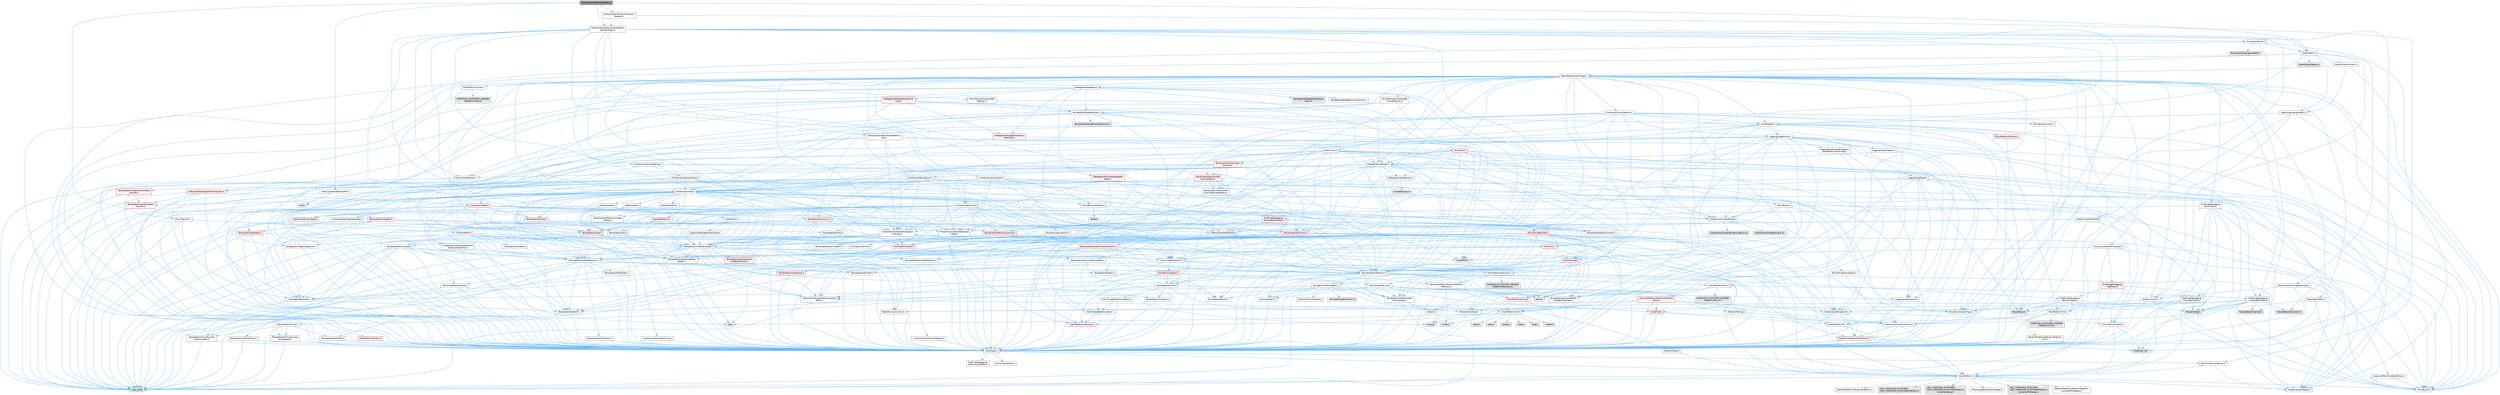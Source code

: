 digraph "IMovieSceneTaskScheduler.h"
{
 // INTERACTIVE_SVG=YES
 // LATEX_PDF_SIZE
  bgcolor="transparent";
  edge [fontname=Helvetica,fontsize=10,labelfontname=Helvetica,labelfontsize=10];
  node [fontname=Helvetica,fontsize=10,shape=box,height=0.2,width=0.4];
  Node1 [id="Node000001",label="IMovieSceneTaskScheduler.h",height=0.2,width=0.4,color="gray40", fillcolor="grey60", style="filled", fontcolor="black",tooltip=" "];
  Node1 -> Node2 [id="edge1_Node000001_Node000002",color="steelblue1",style="solid",tooltip=" "];
  Node2 [id="Node000002",label="Stats/Stats.h",height=0.2,width=0.4,color="grey40", fillcolor="white", style="filled",URL="$dc/d09/Stats_8h.html",tooltip=" "];
  Node2 -> Node3 [id="edge2_Node000002_Node000003",color="steelblue1",style="solid",tooltip=" "];
  Node3 [id="Node000003",label="CoreGlobals.h",height=0.2,width=0.4,color="grey40", fillcolor="white", style="filled",URL="$d5/d8c/CoreGlobals_8h.html",tooltip=" "];
  Node3 -> Node4 [id="edge3_Node000003_Node000004",color="steelblue1",style="solid",tooltip=" "];
  Node4 [id="Node000004",label="Containers/UnrealString.h",height=0.2,width=0.4,color="grey40", fillcolor="white", style="filled",URL="$d5/dba/UnrealString_8h.html",tooltip=" "];
  Node4 -> Node5 [id="edge4_Node000004_Node000005",color="steelblue1",style="solid",tooltip=" "];
  Node5 [id="Node000005",label="Containers/UnrealStringIncludes.h.inl",height=0.2,width=0.4,color="grey60", fillcolor="#E0E0E0", style="filled",tooltip=" "];
  Node4 -> Node6 [id="edge5_Node000004_Node000006",color="steelblue1",style="solid",tooltip=" "];
  Node6 [id="Node000006",label="Containers/UnrealString.h.inl",height=0.2,width=0.4,color="grey60", fillcolor="#E0E0E0", style="filled",tooltip=" "];
  Node4 -> Node7 [id="edge6_Node000004_Node000007",color="steelblue1",style="solid",tooltip=" "];
  Node7 [id="Node000007",label="Misc/StringFormatArg.h",height=0.2,width=0.4,color="grey40", fillcolor="white", style="filled",URL="$d2/d16/StringFormatArg_8h.html",tooltip=" "];
  Node7 -> Node8 [id="edge7_Node000007_Node000008",color="steelblue1",style="solid",tooltip=" "];
  Node8 [id="Node000008",label="Containers/ContainersFwd.h",height=0.2,width=0.4,color="grey40", fillcolor="white", style="filled",URL="$d4/d0a/ContainersFwd_8h.html",tooltip=" "];
  Node8 -> Node9 [id="edge8_Node000008_Node000009",color="steelblue1",style="solid",tooltip=" "];
  Node9 [id="Node000009",label="HAL/Platform.h",height=0.2,width=0.4,color="grey40", fillcolor="white", style="filled",URL="$d9/dd0/Platform_8h.html",tooltip=" "];
  Node9 -> Node10 [id="edge9_Node000009_Node000010",color="steelblue1",style="solid",tooltip=" "];
  Node10 [id="Node000010",label="Misc/Build.h",height=0.2,width=0.4,color="grey40", fillcolor="white", style="filled",URL="$d3/dbb/Build_8h.html",tooltip=" "];
  Node9 -> Node11 [id="edge10_Node000009_Node000011",color="steelblue1",style="solid",tooltip=" "];
  Node11 [id="Node000011",label="Misc/LargeWorldCoordinates.h",height=0.2,width=0.4,color="grey40", fillcolor="white", style="filled",URL="$d2/dcb/LargeWorldCoordinates_8h.html",tooltip=" "];
  Node9 -> Node12 [id="edge11_Node000009_Node000012",color="steelblue1",style="solid",tooltip=" "];
  Node12 [id="Node000012",label="type_traits",height=0.2,width=0.4,color="grey60", fillcolor="#E0E0E0", style="filled",tooltip=" "];
  Node9 -> Node13 [id="edge12_Node000009_Node000013",color="steelblue1",style="solid",tooltip=" "];
  Node13 [id="Node000013",label="PreprocessorHelpers.h",height=0.2,width=0.4,color="grey40", fillcolor="white", style="filled",URL="$db/ddb/PreprocessorHelpers_8h.html",tooltip=" "];
  Node9 -> Node14 [id="edge13_Node000009_Node000014",color="steelblue1",style="solid",tooltip=" "];
  Node14 [id="Node000014",label="UBT_COMPILED_PLATFORM\l/UBT_COMPILED_PLATFORMPlatform\lCompilerPreSetup.h",height=0.2,width=0.4,color="grey60", fillcolor="#E0E0E0", style="filled",tooltip=" "];
  Node9 -> Node15 [id="edge14_Node000009_Node000015",color="steelblue1",style="solid",tooltip=" "];
  Node15 [id="Node000015",label="GenericPlatform/GenericPlatform\lCompilerPreSetup.h",height=0.2,width=0.4,color="grey40", fillcolor="white", style="filled",URL="$d9/dc8/GenericPlatformCompilerPreSetup_8h.html",tooltip=" "];
  Node9 -> Node16 [id="edge15_Node000009_Node000016",color="steelblue1",style="solid",tooltip=" "];
  Node16 [id="Node000016",label="GenericPlatform/GenericPlatform.h",height=0.2,width=0.4,color="grey40", fillcolor="white", style="filled",URL="$d6/d84/GenericPlatform_8h.html",tooltip=" "];
  Node9 -> Node17 [id="edge16_Node000009_Node000017",color="steelblue1",style="solid",tooltip=" "];
  Node17 [id="Node000017",label="UBT_COMPILED_PLATFORM\l/UBT_COMPILED_PLATFORMPlatform.h",height=0.2,width=0.4,color="grey60", fillcolor="#E0E0E0", style="filled",tooltip=" "];
  Node9 -> Node18 [id="edge17_Node000009_Node000018",color="steelblue1",style="solid",tooltip=" "];
  Node18 [id="Node000018",label="UBT_COMPILED_PLATFORM\l/UBT_COMPILED_PLATFORMPlatform\lCompilerSetup.h",height=0.2,width=0.4,color="grey60", fillcolor="#E0E0E0", style="filled",tooltip=" "];
  Node8 -> Node19 [id="edge18_Node000008_Node000019",color="steelblue1",style="solid",tooltip=" "];
  Node19 [id="Node000019",label="CoreTypes.h",height=0.2,width=0.4,color="grey40", fillcolor="white", style="filled",URL="$dc/dec/CoreTypes_8h.html",tooltip=" "];
  Node19 -> Node9 [id="edge19_Node000019_Node000009",color="steelblue1",style="solid",tooltip=" "];
  Node19 -> Node20 [id="edge20_Node000019_Node000020",color="steelblue1",style="solid",tooltip=" "];
  Node20 [id="Node000020",label="ProfilingDebugging\l/UMemoryDefines.h",height=0.2,width=0.4,color="grey40", fillcolor="white", style="filled",URL="$d2/da2/UMemoryDefines_8h.html",tooltip=" "];
  Node19 -> Node21 [id="edge21_Node000019_Node000021",color="steelblue1",style="solid",tooltip=" "];
  Node21 [id="Node000021",label="Misc/CoreMiscDefines.h",height=0.2,width=0.4,color="grey40", fillcolor="white", style="filled",URL="$da/d38/CoreMiscDefines_8h.html",tooltip=" "];
  Node21 -> Node9 [id="edge22_Node000021_Node000009",color="steelblue1",style="solid",tooltip=" "];
  Node21 -> Node13 [id="edge23_Node000021_Node000013",color="steelblue1",style="solid",tooltip=" "];
  Node19 -> Node22 [id="edge24_Node000019_Node000022",color="steelblue1",style="solid",tooltip=" "];
  Node22 [id="Node000022",label="Misc/CoreDefines.h",height=0.2,width=0.4,color="grey40", fillcolor="white", style="filled",URL="$d3/dd2/CoreDefines_8h.html",tooltip=" "];
  Node8 -> Node23 [id="edge25_Node000008_Node000023",color="steelblue1",style="solid",tooltip=" "];
  Node23 [id="Node000023",label="Traits/IsContiguousContainer.h",height=0.2,width=0.4,color="red", fillcolor="#FFF0F0", style="filled",URL="$d5/d3c/IsContiguousContainer_8h.html",tooltip=" "];
  Node23 -> Node19 [id="edge26_Node000023_Node000019",color="steelblue1",style="solid",tooltip=" "];
  Node23 -> Node25 [id="edge27_Node000023_Node000025",color="steelblue1",style="solid",tooltip=" "];
  Node25 [id="Node000025",label="initializer_list",height=0.2,width=0.4,color="grey60", fillcolor="#E0E0E0", style="filled",tooltip=" "];
  Node3 -> Node19 [id="edge28_Node000003_Node000019",color="steelblue1",style="solid",tooltip=" "];
  Node3 -> Node26 [id="edge29_Node000003_Node000026",color="steelblue1",style="solid",tooltip=" "];
  Node26 [id="Node000026",label="HAL/PlatformTLS.h",height=0.2,width=0.4,color="grey40", fillcolor="white", style="filled",URL="$d0/def/PlatformTLS_8h.html",tooltip=" "];
  Node26 -> Node19 [id="edge30_Node000026_Node000019",color="steelblue1",style="solid",tooltip=" "];
  Node26 -> Node27 [id="edge31_Node000026_Node000027",color="steelblue1",style="solid",tooltip=" "];
  Node27 [id="Node000027",label="GenericPlatform/GenericPlatform\lTLS.h",height=0.2,width=0.4,color="grey40", fillcolor="white", style="filled",URL="$d3/d3c/GenericPlatformTLS_8h.html",tooltip=" "];
  Node27 -> Node19 [id="edge32_Node000027_Node000019",color="steelblue1",style="solid",tooltip=" "];
  Node26 -> Node28 [id="edge33_Node000026_Node000028",color="steelblue1",style="solid",tooltip=" "];
  Node28 [id="Node000028",label="COMPILED_PLATFORM_HEADER\l(PlatformTLS.h)",height=0.2,width=0.4,color="grey60", fillcolor="#E0E0E0", style="filled",tooltip=" "];
  Node3 -> Node29 [id="edge34_Node000003_Node000029",color="steelblue1",style="solid",tooltip=" "];
  Node29 [id="Node000029",label="Logging/LogMacros.h",height=0.2,width=0.4,color="grey40", fillcolor="white", style="filled",URL="$d0/d16/LogMacros_8h.html",tooltip=" "];
  Node29 -> Node4 [id="edge35_Node000029_Node000004",color="steelblue1",style="solid",tooltip=" "];
  Node29 -> Node19 [id="edge36_Node000029_Node000019",color="steelblue1",style="solid",tooltip=" "];
  Node29 -> Node13 [id="edge37_Node000029_Node000013",color="steelblue1",style="solid",tooltip=" "];
  Node29 -> Node30 [id="edge38_Node000029_Node000030",color="steelblue1",style="solid",tooltip=" "];
  Node30 [id="Node000030",label="Logging/LogCategory.h",height=0.2,width=0.4,color="grey40", fillcolor="white", style="filled",URL="$d9/d36/LogCategory_8h.html",tooltip=" "];
  Node30 -> Node19 [id="edge39_Node000030_Node000019",color="steelblue1",style="solid",tooltip=" "];
  Node30 -> Node31 [id="edge40_Node000030_Node000031",color="steelblue1",style="solid",tooltip=" "];
  Node31 [id="Node000031",label="Logging/LogVerbosity.h",height=0.2,width=0.4,color="grey40", fillcolor="white", style="filled",URL="$d2/d8f/LogVerbosity_8h.html",tooltip=" "];
  Node31 -> Node19 [id="edge41_Node000031_Node000019",color="steelblue1",style="solid",tooltip=" "];
  Node30 -> Node32 [id="edge42_Node000030_Node000032",color="steelblue1",style="solid",tooltip=" "];
  Node32 [id="Node000032",label="UObject/NameTypes.h",height=0.2,width=0.4,color="grey40", fillcolor="white", style="filled",URL="$d6/d35/NameTypes_8h.html",tooltip=" "];
  Node32 -> Node19 [id="edge43_Node000032_Node000019",color="steelblue1",style="solid",tooltip=" "];
  Node32 -> Node33 [id="edge44_Node000032_Node000033",color="steelblue1",style="solid",tooltip=" "];
  Node33 [id="Node000033",label="Misc/AssertionMacros.h",height=0.2,width=0.4,color="grey40", fillcolor="white", style="filled",URL="$d0/dfa/AssertionMacros_8h.html",tooltip=" "];
  Node33 -> Node19 [id="edge45_Node000033_Node000019",color="steelblue1",style="solid",tooltip=" "];
  Node33 -> Node9 [id="edge46_Node000033_Node000009",color="steelblue1",style="solid",tooltip=" "];
  Node33 -> Node34 [id="edge47_Node000033_Node000034",color="steelblue1",style="solid",tooltip=" "];
  Node34 [id="Node000034",label="HAL/PlatformMisc.h",height=0.2,width=0.4,color="grey40", fillcolor="white", style="filled",URL="$d0/df5/PlatformMisc_8h.html",tooltip=" "];
  Node34 -> Node19 [id="edge48_Node000034_Node000019",color="steelblue1",style="solid",tooltip=" "];
  Node34 -> Node35 [id="edge49_Node000034_Node000035",color="steelblue1",style="solid",tooltip=" "];
  Node35 [id="Node000035",label="GenericPlatform/GenericPlatform\lMisc.h",height=0.2,width=0.4,color="red", fillcolor="#FFF0F0", style="filled",URL="$db/d9a/GenericPlatformMisc_8h.html",tooltip=" "];
  Node35 -> Node36 [id="edge50_Node000035_Node000036",color="steelblue1",style="solid",tooltip=" "];
  Node36 [id="Node000036",label="Containers/StringFwd.h",height=0.2,width=0.4,color="grey40", fillcolor="white", style="filled",URL="$df/d37/StringFwd_8h.html",tooltip=" "];
  Node36 -> Node19 [id="edge51_Node000036_Node000019",color="steelblue1",style="solid",tooltip=" "];
  Node36 -> Node37 [id="edge52_Node000036_Node000037",color="steelblue1",style="solid",tooltip=" "];
  Node37 [id="Node000037",label="Traits/ElementType.h",height=0.2,width=0.4,color="grey40", fillcolor="white", style="filled",URL="$d5/d4f/ElementType_8h.html",tooltip=" "];
  Node37 -> Node9 [id="edge53_Node000037_Node000009",color="steelblue1",style="solid",tooltip=" "];
  Node37 -> Node25 [id="edge54_Node000037_Node000025",color="steelblue1",style="solid",tooltip=" "];
  Node37 -> Node12 [id="edge55_Node000037_Node000012",color="steelblue1",style="solid",tooltip=" "];
  Node36 -> Node23 [id="edge56_Node000036_Node000023",color="steelblue1",style="solid",tooltip=" "];
  Node35 -> Node38 [id="edge57_Node000035_Node000038",color="steelblue1",style="solid",tooltip=" "];
  Node38 [id="Node000038",label="CoreFwd.h",height=0.2,width=0.4,color="red", fillcolor="#FFF0F0", style="filled",URL="$d1/d1e/CoreFwd_8h.html",tooltip=" "];
  Node38 -> Node19 [id="edge58_Node000038_Node000019",color="steelblue1",style="solid",tooltip=" "];
  Node38 -> Node8 [id="edge59_Node000038_Node000008",color="steelblue1",style="solid",tooltip=" "];
  Node38 -> Node39 [id="edge60_Node000038_Node000039",color="steelblue1",style="solid",tooltip=" "];
  Node39 [id="Node000039",label="Math/MathFwd.h",height=0.2,width=0.4,color="grey40", fillcolor="white", style="filled",URL="$d2/d10/MathFwd_8h.html",tooltip=" "];
  Node39 -> Node9 [id="edge61_Node000039_Node000009",color="steelblue1",style="solid",tooltip=" "];
  Node35 -> Node19 [id="edge62_Node000035_Node000019",color="steelblue1",style="solid",tooltip=" "];
  Node35 -> Node42 [id="edge63_Node000035_Node000042",color="steelblue1",style="solid",tooltip=" "];
  Node42 [id="Node000042",label="HAL/PlatformCrt.h",height=0.2,width=0.4,color="grey40", fillcolor="white", style="filled",URL="$d8/d75/PlatformCrt_8h.html",tooltip=" "];
  Node42 -> Node43 [id="edge64_Node000042_Node000043",color="steelblue1",style="solid",tooltip=" "];
  Node43 [id="Node000043",label="new",height=0.2,width=0.4,color="grey60", fillcolor="#E0E0E0", style="filled",tooltip=" "];
  Node42 -> Node44 [id="edge65_Node000042_Node000044",color="steelblue1",style="solid",tooltip=" "];
  Node44 [id="Node000044",label="wchar.h",height=0.2,width=0.4,color="grey60", fillcolor="#E0E0E0", style="filled",tooltip=" "];
  Node42 -> Node45 [id="edge66_Node000042_Node000045",color="steelblue1",style="solid",tooltip=" "];
  Node45 [id="Node000045",label="stddef.h",height=0.2,width=0.4,color="grey60", fillcolor="#E0E0E0", style="filled",tooltip=" "];
  Node42 -> Node46 [id="edge67_Node000042_Node000046",color="steelblue1",style="solid",tooltip=" "];
  Node46 [id="Node000046",label="stdlib.h",height=0.2,width=0.4,color="grey60", fillcolor="#E0E0E0", style="filled",tooltip=" "];
  Node42 -> Node47 [id="edge68_Node000042_Node000047",color="steelblue1",style="solid",tooltip=" "];
  Node47 [id="Node000047",label="stdio.h",height=0.2,width=0.4,color="grey60", fillcolor="#E0E0E0", style="filled",tooltip=" "];
  Node42 -> Node48 [id="edge69_Node000042_Node000048",color="steelblue1",style="solid",tooltip=" "];
  Node48 [id="Node000048",label="stdarg.h",height=0.2,width=0.4,color="grey60", fillcolor="#E0E0E0", style="filled",tooltip=" "];
  Node42 -> Node49 [id="edge70_Node000042_Node000049",color="steelblue1",style="solid",tooltip=" "];
  Node49 [id="Node000049",label="math.h",height=0.2,width=0.4,color="grey60", fillcolor="#E0E0E0", style="filled",tooltip=" "];
  Node42 -> Node50 [id="edge71_Node000042_Node000050",color="steelblue1",style="solid",tooltip=" "];
  Node50 [id="Node000050",label="float.h",height=0.2,width=0.4,color="grey60", fillcolor="#E0E0E0", style="filled",tooltip=" "];
  Node42 -> Node51 [id="edge72_Node000042_Node000051",color="steelblue1",style="solid",tooltip=" "];
  Node51 [id="Node000051",label="string.h",height=0.2,width=0.4,color="grey60", fillcolor="#E0E0E0", style="filled",tooltip=" "];
  Node35 -> Node52 [id="edge73_Node000035_Node000052",color="steelblue1",style="solid",tooltip=" "];
  Node52 [id="Node000052",label="Math/NumericLimits.h",height=0.2,width=0.4,color="grey40", fillcolor="white", style="filled",URL="$df/d1b/NumericLimits_8h.html",tooltip=" "];
  Node52 -> Node19 [id="edge74_Node000052_Node000019",color="steelblue1",style="solid",tooltip=" "];
  Node35 -> Node54 [id="edge75_Node000035_Node000054",color="steelblue1",style="solid",tooltip=" "];
  Node54 [id="Node000054",label="Misc/EnumClassFlags.h",height=0.2,width=0.4,color="grey40", fillcolor="white", style="filled",URL="$d8/de7/EnumClassFlags_8h.html",tooltip=" "];
  Node34 -> Node57 [id="edge76_Node000034_Node000057",color="steelblue1",style="solid",tooltip=" "];
  Node57 [id="Node000057",label="COMPILED_PLATFORM_HEADER\l(PlatformMisc.h)",height=0.2,width=0.4,color="grey60", fillcolor="#E0E0E0", style="filled",tooltip=" "];
  Node34 -> Node58 [id="edge77_Node000034_Node000058",color="steelblue1",style="solid",tooltip=" "];
  Node58 [id="Node000058",label="ProfilingDebugging\l/CpuProfilerTrace.h",height=0.2,width=0.4,color="grey40", fillcolor="white", style="filled",URL="$da/dcb/CpuProfilerTrace_8h.html",tooltip=" "];
  Node58 -> Node19 [id="edge78_Node000058_Node000019",color="steelblue1",style="solid",tooltip=" "];
  Node58 -> Node8 [id="edge79_Node000058_Node000008",color="steelblue1",style="solid",tooltip=" "];
  Node58 -> Node59 [id="edge80_Node000058_Node000059",color="steelblue1",style="solid",tooltip=" "];
  Node59 [id="Node000059",label="HAL/PlatformAtomics.h",height=0.2,width=0.4,color="red", fillcolor="#FFF0F0", style="filled",URL="$d3/d36/PlatformAtomics_8h.html",tooltip=" "];
  Node59 -> Node19 [id="edge81_Node000059_Node000019",color="steelblue1",style="solid",tooltip=" "];
  Node58 -> Node13 [id="edge82_Node000058_Node000013",color="steelblue1",style="solid",tooltip=" "];
  Node58 -> Node10 [id="edge83_Node000058_Node000010",color="steelblue1",style="solid",tooltip=" "];
  Node58 -> Node62 [id="edge84_Node000058_Node000062",color="steelblue1",style="solid",tooltip=" "];
  Node62 [id="Node000062",label="Trace/Config.h",height=0.2,width=0.4,color="grey60", fillcolor="#E0E0E0", style="filled",tooltip=" "];
  Node58 -> Node63 [id="edge85_Node000058_Node000063",color="steelblue1",style="solid",tooltip=" "];
  Node63 [id="Node000063",label="Trace/Detail/Channel.h",height=0.2,width=0.4,color="grey60", fillcolor="#E0E0E0", style="filled",tooltip=" "];
  Node58 -> Node64 [id="edge86_Node000058_Node000064",color="steelblue1",style="solid",tooltip=" "];
  Node64 [id="Node000064",label="Trace/Detail/Channel.inl",height=0.2,width=0.4,color="grey60", fillcolor="#E0E0E0", style="filled",tooltip=" "];
  Node58 -> Node65 [id="edge87_Node000058_Node000065",color="steelblue1",style="solid",tooltip=" "];
  Node65 [id="Node000065",label="Trace/Trace.h",height=0.2,width=0.4,color="grey60", fillcolor="#E0E0E0", style="filled",tooltip=" "];
  Node33 -> Node13 [id="edge88_Node000033_Node000013",color="steelblue1",style="solid",tooltip=" "];
  Node33 -> Node66 [id="edge89_Node000033_Node000066",color="steelblue1",style="solid",tooltip=" "];
  Node66 [id="Node000066",label="Templates/EnableIf.h",height=0.2,width=0.4,color="grey40", fillcolor="white", style="filled",URL="$d7/d60/EnableIf_8h.html",tooltip=" "];
  Node66 -> Node19 [id="edge90_Node000066_Node000019",color="steelblue1",style="solid",tooltip=" "];
  Node33 -> Node67 [id="edge91_Node000033_Node000067",color="steelblue1",style="solid",tooltip=" "];
  Node67 [id="Node000067",label="Templates/IsArrayOrRefOf\lTypeByPredicate.h",height=0.2,width=0.4,color="grey40", fillcolor="white", style="filled",URL="$d6/da1/IsArrayOrRefOfTypeByPredicate_8h.html",tooltip=" "];
  Node67 -> Node19 [id="edge92_Node000067_Node000019",color="steelblue1",style="solid",tooltip=" "];
  Node33 -> Node68 [id="edge93_Node000033_Node000068",color="steelblue1",style="solid",tooltip=" "];
  Node68 [id="Node000068",label="Templates/IsValidVariadic\lFunctionArg.h",height=0.2,width=0.4,color="grey40", fillcolor="white", style="filled",URL="$d0/dc8/IsValidVariadicFunctionArg_8h.html",tooltip=" "];
  Node68 -> Node19 [id="edge94_Node000068_Node000019",color="steelblue1",style="solid",tooltip=" "];
  Node68 -> Node69 [id="edge95_Node000068_Node000069",color="steelblue1",style="solid",tooltip=" "];
  Node69 [id="Node000069",label="IsEnum.h",height=0.2,width=0.4,color="grey40", fillcolor="white", style="filled",URL="$d4/de5/IsEnum_8h.html",tooltip=" "];
  Node68 -> Node12 [id="edge96_Node000068_Node000012",color="steelblue1",style="solid",tooltip=" "];
  Node33 -> Node70 [id="edge97_Node000033_Node000070",color="steelblue1",style="solid",tooltip=" "];
  Node70 [id="Node000070",label="Traits/IsCharEncodingCompatible\lWith.h",height=0.2,width=0.4,color="grey40", fillcolor="white", style="filled",URL="$df/dd1/IsCharEncodingCompatibleWith_8h.html",tooltip=" "];
  Node70 -> Node12 [id="edge98_Node000070_Node000012",color="steelblue1",style="solid",tooltip=" "];
  Node70 -> Node71 [id="edge99_Node000070_Node000071",color="steelblue1",style="solid",tooltip=" "];
  Node71 [id="Node000071",label="Traits/IsCharType.h",height=0.2,width=0.4,color="grey40", fillcolor="white", style="filled",URL="$db/d51/IsCharType_8h.html",tooltip=" "];
  Node71 -> Node19 [id="edge100_Node000071_Node000019",color="steelblue1",style="solid",tooltip=" "];
  Node33 -> Node72 [id="edge101_Node000033_Node000072",color="steelblue1",style="solid",tooltip=" "];
  Node72 [id="Node000072",label="Misc/VarArgs.h",height=0.2,width=0.4,color="grey40", fillcolor="white", style="filled",URL="$d5/d6f/VarArgs_8h.html",tooltip=" "];
  Node72 -> Node19 [id="edge102_Node000072_Node000019",color="steelblue1",style="solid",tooltip=" "];
  Node33 -> Node73 [id="edge103_Node000033_Node000073",color="steelblue1",style="solid",tooltip=" "];
  Node73 [id="Node000073",label="String/FormatStringSan.h",height=0.2,width=0.4,color="grey40", fillcolor="white", style="filled",URL="$d3/d8b/FormatStringSan_8h.html",tooltip=" "];
  Node73 -> Node12 [id="edge104_Node000073_Node000012",color="steelblue1",style="solid",tooltip=" "];
  Node73 -> Node19 [id="edge105_Node000073_Node000019",color="steelblue1",style="solid",tooltip=" "];
  Node73 -> Node74 [id="edge106_Node000073_Node000074",color="steelblue1",style="solid",tooltip=" "];
  Node74 [id="Node000074",label="Templates/Requires.h",height=0.2,width=0.4,color="grey40", fillcolor="white", style="filled",URL="$dc/d96/Requires_8h.html",tooltip=" "];
  Node74 -> Node66 [id="edge107_Node000074_Node000066",color="steelblue1",style="solid",tooltip=" "];
  Node74 -> Node12 [id="edge108_Node000074_Node000012",color="steelblue1",style="solid",tooltip=" "];
  Node73 -> Node75 [id="edge109_Node000073_Node000075",color="steelblue1",style="solid",tooltip=" "];
  Node75 [id="Node000075",label="Templates/Identity.h",height=0.2,width=0.4,color="grey40", fillcolor="white", style="filled",URL="$d0/dd5/Identity_8h.html",tooltip=" "];
  Node73 -> Node68 [id="edge110_Node000073_Node000068",color="steelblue1",style="solid",tooltip=" "];
  Node73 -> Node71 [id="edge111_Node000073_Node000071",color="steelblue1",style="solid",tooltip=" "];
  Node73 -> Node76 [id="edge112_Node000073_Node000076",color="steelblue1",style="solid",tooltip=" "];
  Node76 [id="Node000076",label="Traits/IsTEnumAsByte.h",height=0.2,width=0.4,color="grey40", fillcolor="white", style="filled",URL="$d1/de6/IsTEnumAsByte_8h.html",tooltip=" "];
  Node73 -> Node77 [id="edge113_Node000073_Node000077",color="steelblue1",style="solid",tooltip=" "];
  Node77 [id="Node000077",label="Traits/IsTString.h",height=0.2,width=0.4,color="grey40", fillcolor="white", style="filled",URL="$d0/df8/IsTString_8h.html",tooltip=" "];
  Node77 -> Node8 [id="edge114_Node000077_Node000008",color="steelblue1",style="solid",tooltip=" "];
  Node73 -> Node8 [id="edge115_Node000073_Node000008",color="steelblue1",style="solid",tooltip=" "];
  Node73 -> Node78 [id="edge116_Node000073_Node000078",color="steelblue1",style="solid",tooltip=" "];
  Node78 [id="Node000078",label="FormatStringSanErrors.inl",height=0.2,width=0.4,color="grey60", fillcolor="#E0E0E0", style="filled",tooltip=" "];
  Node33 -> Node79 [id="edge117_Node000033_Node000079",color="steelblue1",style="solid",tooltip=" "];
  Node79 [id="Node000079",label="atomic",height=0.2,width=0.4,color="grey60", fillcolor="#E0E0E0", style="filled",tooltip=" "];
  Node32 -> Node80 [id="edge118_Node000032_Node000080",color="steelblue1",style="solid",tooltip=" "];
  Node80 [id="Node000080",label="HAL/UnrealMemory.h",height=0.2,width=0.4,color="grey40", fillcolor="white", style="filled",URL="$d9/d96/UnrealMemory_8h.html",tooltip=" "];
  Node80 -> Node19 [id="edge119_Node000080_Node000019",color="steelblue1",style="solid",tooltip=" "];
  Node80 -> Node81 [id="edge120_Node000080_Node000081",color="steelblue1",style="solid",tooltip=" "];
  Node81 [id="Node000081",label="GenericPlatform/GenericPlatform\lMemory.h",height=0.2,width=0.4,color="grey40", fillcolor="white", style="filled",URL="$dd/d22/GenericPlatformMemory_8h.html",tooltip=" "];
  Node81 -> Node38 [id="edge121_Node000081_Node000038",color="steelblue1",style="solid",tooltip=" "];
  Node81 -> Node19 [id="edge122_Node000081_Node000019",color="steelblue1",style="solid",tooltip=" "];
  Node81 -> Node82 [id="edge123_Node000081_Node000082",color="steelblue1",style="solid",tooltip=" "];
  Node82 [id="Node000082",label="HAL/PlatformString.h",height=0.2,width=0.4,color="red", fillcolor="#FFF0F0", style="filled",URL="$db/db5/PlatformString_8h.html",tooltip=" "];
  Node82 -> Node19 [id="edge124_Node000082_Node000019",color="steelblue1",style="solid",tooltip=" "];
  Node81 -> Node51 [id="edge125_Node000081_Node000051",color="steelblue1",style="solid",tooltip=" "];
  Node81 -> Node44 [id="edge126_Node000081_Node000044",color="steelblue1",style="solid",tooltip=" "];
  Node80 -> Node84 [id="edge127_Node000080_Node000084",color="steelblue1",style="solid",tooltip=" "];
  Node84 [id="Node000084",label="HAL/MemoryBase.h",height=0.2,width=0.4,color="red", fillcolor="#FFF0F0", style="filled",URL="$d6/d9f/MemoryBase_8h.html",tooltip=" "];
  Node84 -> Node19 [id="edge128_Node000084_Node000019",color="steelblue1",style="solid",tooltip=" "];
  Node84 -> Node59 [id="edge129_Node000084_Node000059",color="steelblue1",style="solid",tooltip=" "];
  Node84 -> Node42 [id="edge130_Node000084_Node000042",color="steelblue1",style="solid",tooltip=" "];
  Node84 -> Node86 [id="edge131_Node000084_Node000086",color="steelblue1",style="solid",tooltip=" "];
  Node86 [id="Node000086",label="Misc/OutputDevice.h",height=0.2,width=0.4,color="grey40", fillcolor="white", style="filled",URL="$d7/d32/OutputDevice_8h.html",tooltip=" "];
  Node86 -> Node38 [id="edge132_Node000086_Node000038",color="steelblue1",style="solid",tooltip=" "];
  Node86 -> Node19 [id="edge133_Node000086_Node000019",color="steelblue1",style="solid",tooltip=" "];
  Node86 -> Node31 [id="edge134_Node000086_Node000031",color="steelblue1",style="solid",tooltip=" "];
  Node86 -> Node72 [id="edge135_Node000086_Node000072",color="steelblue1",style="solid",tooltip=" "];
  Node86 -> Node67 [id="edge136_Node000086_Node000067",color="steelblue1",style="solid",tooltip=" "];
  Node86 -> Node68 [id="edge137_Node000086_Node000068",color="steelblue1",style="solid",tooltip=" "];
  Node86 -> Node70 [id="edge138_Node000086_Node000070",color="steelblue1",style="solid",tooltip=" "];
  Node84 -> Node87 [id="edge139_Node000084_Node000087",color="steelblue1",style="solid",tooltip=" "];
  Node87 [id="Node000087",label="Templates/Atomic.h",height=0.2,width=0.4,color="grey40", fillcolor="white", style="filled",URL="$d3/d91/Atomic_8h.html",tooltip=" "];
  Node87 -> Node88 [id="edge140_Node000087_Node000088",color="steelblue1",style="solid",tooltip=" "];
  Node88 [id="Node000088",label="HAL/ThreadSafeCounter.h",height=0.2,width=0.4,color="grey40", fillcolor="white", style="filled",URL="$dc/dc9/ThreadSafeCounter_8h.html",tooltip=" "];
  Node88 -> Node19 [id="edge141_Node000088_Node000019",color="steelblue1",style="solid",tooltip=" "];
  Node88 -> Node59 [id="edge142_Node000088_Node000059",color="steelblue1",style="solid",tooltip=" "];
  Node87 -> Node89 [id="edge143_Node000087_Node000089",color="steelblue1",style="solid",tooltip=" "];
  Node89 [id="Node000089",label="HAL/ThreadSafeCounter64.h",height=0.2,width=0.4,color="grey40", fillcolor="white", style="filled",URL="$d0/d12/ThreadSafeCounter64_8h.html",tooltip=" "];
  Node89 -> Node19 [id="edge144_Node000089_Node000019",color="steelblue1",style="solid",tooltip=" "];
  Node89 -> Node88 [id="edge145_Node000089_Node000088",color="steelblue1",style="solid",tooltip=" "];
  Node87 -> Node90 [id="edge146_Node000087_Node000090",color="steelblue1",style="solid",tooltip=" "];
  Node90 [id="Node000090",label="Templates/IsIntegral.h",height=0.2,width=0.4,color="grey40", fillcolor="white", style="filled",URL="$da/d64/IsIntegral_8h.html",tooltip=" "];
  Node90 -> Node19 [id="edge147_Node000090_Node000019",color="steelblue1",style="solid",tooltip=" "];
  Node87 -> Node91 [id="edge148_Node000087_Node000091",color="steelblue1",style="solid",tooltip=" "];
  Node91 [id="Node000091",label="Templates/IsTrivial.h",height=0.2,width=0.4,color="grey40", fillcolor="white", style="filled",URL="$da/d4c/IsTrivial_8h.html",tooltip=" "];
  Node91 -> Node92 [id="edge149_Node000091_Node000092",color="steelblue1",style="solid",tooltip=" "];
  Node92 [id="Node000092",label="Templates/AndOrNot.h",height=0.2,width=0.4,color="grey40", fillcolor="white", style="filled",URL="$db/d0a/AndOrNot_8h.html",tooltip=" "];
  Node92 -> Node19 [id="edge150_Node000092_Node000019",color="steelblue1",style="solid",tooltip=" "];
  Node91 -> Node93 [id="edge151_Node000091_Node000093",color="steelblue1",style="solid",tooltip=" "];
  Node93 [id="Node000093",label="Templates/IsTriviallyCopy\lConstructible.h",height=0.2,width=0.4,color="grey40", fillcolor="white", style="filled",URL="$d3/d78/IsTriviallyCopyConstructible_8h.html",tooltip=" "];
  Node93 -> Node19 [id="edge152_Node000093_Node000019",color="steelblue1",style="solid",tooltip=" "];
  Node93 -> Node12 [id="edge153_Node000093_Node000012",color="steelblue1",style="solid",tooltip=" "];
  Node91 -> Node94 [id="edge154_Node000091_Node000094",color="steelblue1",style="solid",tooltip=" "];
  Node94 [id="Node000094",label="Templates/IsTriviallyCopy\lAssignable.h",height=0.2,width=0.4,color="grey40", fillcolor="white", style="filled",URL="$d2/df2/IsTriviallyCopyAssignable_8h.html",tooltip=" "];
  Node94 -> Node19 [id="edge155_Node000094_Node000019",color="steelblue1",style="solid",tooltip=" "];
  Node94 -> Node12 [id="edge156_Node000094_Node000012",color="steelblue1",style="solid",tooltip=" "];
  Node91 -> Node12 [id="edge157_Node000091_Node000012",color="steelblue1",style="solid",tooltip=" "];
  Node87 -> Node95 [id="edge158_Node000087_Node000095",color="steelblue1",style="solid",tooltip=" "];
  Node95 [id="Node000095",label="Traits/IntType.h",height=0.2,width=0.4,color="grey40", fillcolor="white", style="filled",URL="$d7/deb/IntType_8h.html",tooltip=" "];
  Node95 -> Node9 [id="edge159_Node000095_Node000009",color="steelblue1",style="solid",tooltip=" "];
  Node87 -> Node79 [id="edge160_Node000087_Node000079",color="steelblue1",style="solid",tooltip=" "];
  Node80 -> Node96 [id="edge161_Node000080_Node000096",color="steelblue1",style="solid",tooltip=" "];
  Node96 [id="Node000096",label="HAL/PlatformMemory.h",height=0.2,width=0.4,color="grey40", fillcolor="white", style="filled",URL="$de/d68/PlatformMemory_8h.html",tooltip=" "];
  Node96 -> Node19 [id="edge162_Node000096_Node000019",color="steelblue1",style="solid",tooltip=" "];
  Node96 -> Node81 [id="edge163_Node000096_Node000081",color="steelblue1",style="solid",tooltip=" "];
  Node96 -> Node97 [id="edge164_Node000096_Node000097",color="steelblue1",style="solid",tooltip=" "];
  Node97 [id="Node000097",label="COMPILED_PLATFORM_HEADER\l(PlatformMemory.h)",height=0.2,width=0.4,color="grey60", fillcolor="#E0E0E0", style="filled",tooltip=" "];
  Node80 -> Node98 [id="edge165_Node000080_Node000098",color="steelblue1",style="solid",tooltip=" "];
  Node98 [id="Node000098",label="ProfilingDebugging\l/MemoryTrace.h",height=0.2,width=0.4,color="grey40", fillcolor="white", style="filled",URL="$da/dd7/MemoryTrace_8h.html",tooltip=" "];
  Node98 -> Node9 [id="edge166_Node000098_Node000009",color="steelblue1",style="solid",tooltip=" "];
  Node98 -> Node54 [id="edge167_Node000098_Node000054",color="steelblue1",style="solid",tooltip=" "];
  Node98 -> Node62 [id="edge168_Node000098_Node000062",color="steelblue1",style="solid",tooltip=" "];
  Node98 -> Node65 [id="edge169_Node000098_Node000065",color="steelblue1",style="solid",tooltip=" "];
  Node80 -> Node99 [id="edge170_Node000080_Node000099",color="steelblue1",style="solid",tooltip=" "];
  Node99 [id="Node000099",label="Templates/IsPointer.h",height=0.2,width=0.4,color="grey40", fillcolor="white", style="filled",URL="$d7/d05/IsPointer_8h.html",tooltip=" "];
  Node99 -> Node19 [id="edge171_Node000099_Node000019",color="steelblue1",style="solid",tooltip=" "];
  Node32 -> Node100 [id="edge172_Node000032_Node000100",color="steelblue1",style="solid",tooltip=" "];
  Node100 [id="Node000100",label="Templates/UnrealTypeTraits.h",height=0.2,width=0.4,color="grey40", fillcolor="white", style="filled",URL="$d2/d2d/UnrealTypeTraits_8h.html",tooltip=" "];
  Node100 -> Node19 [id="edge173_Node000100_Node000019",color="steelblue1",style="solid",tooltip=" "];
  Node100 -> Node99 [id="edge174_Node000100_Node000099",color="steelblue1",style="solid",tooltip=" "];
  Node100 -> Node33 [id="edge175_Node000100_Node000033",color="steelblue1",style="solid",tooltip=" "];
  Node100 -> Node92 [id="edge176_Node000100_Node000092",color="steelblue1",style="solid",tooltip=" "];
  Node100 -> Node66 [id="edge177_Node000100_Node000066",color="steelblue1",style="solid",tooltip=" "];
  Node100 -> Node101 [id="edge178_Node000100_Node000101",color="steelblue1",style="solid",tooltip=" "];
  Node101 [id="Node000101",label="Templates/IsArithmetic.h",height=0.2,width=0.4,color="grey40", fillcolor="white", style="filled",URL="$d2/d5d/IsArithmetic_8h.html",tooltip=" "];
  Node101 -> Node19 [id="edge179_Node000101_Node000019",color="steelblue1",style="solid",tooltip=" "];
  Node100 -> Node69 [id="edge180_Node000100_Node000069",color="steelblue1",style="solid",tooltip=" "];
  Node100 -> Node102 [id="edge181_Node000100_Node000102",color="steelblue1",style="solid",tooltip=" "];
  Node102 [id="Node000102",label="Templates/Models.h",height=0.2,width=0.4,color="grey40", fillcolor="white", style="filled",URL="$d3/d0c/Models_8h.html",tooltip=" "];
  Node102 -> Node75 [id="edge182_Node000102_Node000075",color="steelblue1",style="solid",tooltip=" "];
  Node100 -> Node103 [id="edge183_Node000100_Node000103",color="steelblue1",style="solid",tooltip=" "];
  Node103 [id="Node000103",label="Templates/IsPODType.h",height=0.2,width=0.4,color="grey40", fillcolor="white", style="filled",URL="$d7/db1/IsPODType_8h.html",tooltip=" "];
  Node103 -> Node19 [id="edge184_Node000103_Node000019",color="steelblue1",style="solid",tooltip=" "];
  Node100 -> Node104 [id="edge185_Node000100_Node000104",color="steelblue1",style="solid",tooltip=" "];
  Node104 [id="Node000104",label="Templates/IsUECoreType.h",height=0.2,width=0.4,color="grey40", fillcolor="white", style="filled",URL="$d1/db8/IsUECoreType_8h.html",tooltip=" "];
  Node104 -> Node19 [id="edge186_Node000104_Node000019",color="steelblue1",style="solid",tooltip=" "];
  Node104 -> Node12 [id="edge187_Node000104_Node000012",color="steelblue1",style="solid",tooltip=" "];
  Node100 -> Node93 [id="edge188_Node000100_Node000093",color="steelblue1",style="solid",tooltip=" "];
  Node32 -> Node105 [id="edge189_Node000032_Node000105",color="steelblue1",style="solid",tooltip=" "];
  Node105 [id="Node000105",label="Templates/UnrealTemplate.h",height=0.2,width=0.4,color="grey40", fillcolor="white", style="filled",URL="$d4/d24/UnrealTemplate_8h.html",tooltip=" "];
  Node105 -> Node19 [id="edge190_Node000105_Node000019",color="steelblue1",style="solid",tooltip=" "];
  Node105 -> Node99 [id="edge191_Node000105_Node000099",color="steelblue1",style="solid",tooltip=" "];
  Node105 -> Node80 [id="edge192_Node000105_Node000080",color="steelblue1",style="solid",tooltip=" "];
  Node105 -> Node106 [id="edge193_Node000105_Node000106",color="steelblue1",style="solid",tooltip=" "];
  Node106 [id="Node000106",label="Templates/CopyQualifiers\lAndRefsFromTo.h",height=0.2,width=0.4,color="red", fillcolor="#FFF0F0", style="filled",URL="$d3/db3/CopyQualifiersAndRefsFromTo_8h.html",tooltip=" "];
  Node105 -> Node100 [id="edge194_Node000105_Node000100",color="steelblue1",style="solid",tooltip=" "];
  Node105 -> Node108 [id="edge195_Node000105_Node000108",color="steelblue1",style="solid",tooltip=" "];
  Node108 [id="Node000108",label="Templates/RemoveReference.h",height=0.2,width=0.4,color="grey40", fillcolor="white", style="filled",URL="$da/dbe/RemoveReference_8h.html",tooltip=" "];
  Node108 -> Node19 [id="edge196_Node000108_Node000019",color="steelblue1",style="solid",tooltip=" "];
  Node105 -> Node74 [id="edge197_Node000105_Node000074",color="steelblue1",style="solid",tooltip=" "];
  Node105 -> Node109 [id="edge198_Node000105_Node000109",color="steelblue1",style="solid",tooltip=" "];
  Node109 [id="Node000109",label="Templates/TypeCompatible\lBytes.h",height=0.2,width=0.4,color="grey40", fillcolor="white", style="filled",URL="$df/d0a/TypeCompatibleBytes_8h.html",tooltip=" "];
  Node109 -> Node19 [id="edge199_Node000109_Node000019",color="steelblue1",style="solid",tooltip=" "];
  Node109 -> Node51 [id="edge200_Node000109_Node000051",color="steelblue1",style="solid",tooltip=" "];
  Node109 -> Node43 [id="edge201_Node000109_Node000043",color="steelblue1",style="solid",tooltip=" "];
  Node109 -> Node12 [id="edge202_Node000109_Node000012",color="steelblue1",style="solid",tooltip=" "];
  Node105 -> Node75 [id="edge203_Node000105_Node000075",color="steelblue1",style="solid",tooltip=" "];
  Node105 -> Node23 [id="edge204_Node000105_Node000023",color="steelblue1",style="solid",tooltip=" "];
  Node105 -> Node110 [id="edge205_Node000105_Node000110",color="steelblue1",style="solid",tooltip=" "];
  Node110 [id="Node000110",label="Traits/UseBitwiseSwap.h",height=0.2,width=0.4,color="grey40", fillcolor="white", style="filled",URL="$db/df3/UseBitwiseSwap_8h.html",tooltip=" "];
  Node110 -> Node19 [id="edge206_Node000110_Node000019",color="steelblue1",style="solid",tooltip=" "];
  Node110 -> Node12 [id="edge207_Node000110_Node000012",color="steelblue1",style="solid",tooltip=" "];
  Node105 -> Node12 [id="edge208_Node000105_Node000012",color="steelblue1",style="solid",tooltip=" "];
  Node32 -> Node4 [id="edge209_Node000032_Node000004",color="steelblue1",style="solid",tooltip=" "];
  Node32 -> Node111 [id="edge210_Node000032_Node000111",color="steelblue1",style="solid",tooltip=" "];
  Node111 [id="Node000111",label="HAL/CriticalSection.h",height=0.2,width=0.4,color="grey40", fillcolor="white", style="filled",URL="$d6/d90/CriticalSection_8h.html",tooltip=" "];
  Node111 -> Node112 [id="edge211_Node000111_Node000112",color="steelblue1",style="solid",tooltip=" "];
  Node112 [id="Node000112",label="HAL/PlatformMutex.h",height=0.2,width=0.4,color="red", fillcolor="#FFF0F0", style="filled",URL="$d9/d0b/PlatformMutex_8h.html",tooltip=" "];
  Node112 -> Node19 [id="edge212_Node000112_Node000019",color="steelblue1",style="solid",tooltip=" "];
  Node32 -> Node114 [id="edge213_Node000032_Node000114",color="steelblue1",style="solid",tooltip=" "];
  Node114 [id="Node000114",label="Containers/StringConv.h",height=0.2,width=0.4,color="grey40", fillcolor="white", style="filled",URL="$d3/ddf/StringConv_8h.html",tooltip=" "];
  Node114 -> Node19 [id="edge214_Node000114_Node000019",color="steelblue1",style="solid",tooltip=" "];
  Node114 -> Node33 [id="edge215_Node000114_Node000033",color="steelblue1",style="solid",tooltip=" "];
  Node114 -> Node115 [id="edge216_Node000114_Node000115",color="steelblue1",style="solid",tooltip=" "];
  Node115 [id="Node000115",label="Containers/ContainerAllocation\lPolicies.h",height=0.2,width=0.4,color="grey40", fillcolor="white", style="filled",URL="$d7/dff/ContainerAllocationPolicies_8h.html",tooltip=" "];
  Node115 -> Node19 [id="edge217_Node000115_Node000019",color="steelblue1",style="solid",tooltip=" "];
  Node115 -> Node116 [id="edge218_Node000115_Node000116",color="steelblue1",style="solid",tooltip=" "];
  Node116 [id="Node000116",label="Containers/ContainerHelpers.h",height=0.2,width=0.4,color="grey40", fillcolor="white", style="filled",URL="$d7/d33/ContainerHelpers_8h.html",tooltip=" "];
  Node116 -> Node19 [id="edge219_Node000116_Node000019",color="steelblue1",style="solid",tooltip=" "];
  Node115 -> Node115 [id="edge220_Node000115_Node000115",color="steelblue1",style="solid",tooltip=" "];
  Node115 -> Node117 [id="edge221_Node000115_Node000117",color="steelblue1",style="solid",tooltip=" "];
  Node117 [id="Node000117",label="HAL/PlatformMath.h",height=0.2,width=0.4,color="red", fillcolor="#FFF0F0", style="filled",URL="$dc/d53/PlatformMath_8h.html",tooltip=" "];
  Node117 -> Node19 [id="edge222_Node000117_Node000019",color="steelblue1",style="solid",tooltip=" "];
  Node115 -> Node80 [id="edge223_Node000115_Node000080",color="steelblue1",style="solid",tooltip=" "];
  Node115 -> Node52 [id="edge224_Node000115_Node000052",color="steelblue1",style="solid",tooltip=" "];
  Node115 -> Node33 [id="edge225_Node000115_Node000033",color="steelblue1",style="solid",tooltip=" "];
  Node115 -> Node125 [id="edge226_Node000115_Node000125",color="steelblue1",style="solid",tooltip=" "];
  Node125 [id="Node000125",label="Templates/IsPolymorphic.h",height=0.2,width=0.4,color="grey40", fillcolor="white", style="filled",URL="$dc/d20/IsPolymorphic_8h.html",tooltip=" "];
  Node115 -> Node126 [id="edge227_Node000115_Node000126",color="steelblue1",style="solid",tooltip=" "];
  Node126 [id="Node000126",label="Templates/MemoryOps.h",height=0.2,width=0.4,color="grey40", fillcolor="white", style="filled",URL="$db/dea/MemoryOps_8h.html",tooltip=" "];
  Node126 -> Node19 [id="edge228_Node000126_Node000019",color="steelblue1",style="solid",tooltip=" "];
  Node126 -> Node80 [id="edge229_Node000126_Node000080",color="steelblue1",style="solid",tooltip=" "];
  Node126 -> Node94 [id="edge230_Node000126_Node000094",color="steelblue1",style="solid",tooltip=" "];
  Node126 -> Node93 [id="edge231_Node000126_Node000093",color="steelblue1",style="solid",tooltip=" "];
  Node126 -> Node74 [id="edge232_Node000126_Node000074",color="steelblue1",style="solid",tooltip=" "];
  Node126 -> Node100 [id="edge233_Node000126_Node000100",color="steelblue1",style="solid",tooltip=" "];
  Node126 -> Node110 [id="edge234_Node000126_Node000110",color="steelblue1",style="solid",tooltip=" "];
  Node126 -> Node43 [id="edge235_Node000126_Node000043",color="steelblue1",style="solid",tooltip=" "];
  Node126 -> Node12 [id="edge236_Node000126_Node000012",color="steelblue1",style="solid",tooltip=" "];
  Node115 -> Node109 [id="edge237_Node000115_Node000109",color="steelblue1",style="solid",tooltip=" "];
  Node115 -> Node12 [id="edge238_Node000115_Node000012",color="steelblue1",style="solid",tooltip=" "];
  Node114 -> Node127 [id="edge239_Node000114_Node000127",color="steelblue1",style="solid",tooltip=" "];
  Node127 [id="Node000127",label="Containers/Array.h",height=0.2,width=0.4,color="grey40", fillcolor="white", style="filled",URL="$df/dd0/Array_8h.html",tooltip=" "];
  Node127 -> Node19 [id="edge240_Node000127_Node000019",color="steelblue1",style="solid",tooltip=" "];
  Node127 -> Node33 [id="edge241_Node000127_Node000033",color="steelblue1",style="solid",tooltip=" "];
  Node127 -> Node128 [id="edge242_Node000127_Node000128",color="steelblue1",style="solid",tooltip=" "];
  Node128 [id="Node000128",label="Misc/IntrusiveUnsetOptional\lState.h",height=0.2,width=0.4,color="grey40", fillcolor="white", style="filled",URL="$d2/d0a/IntrusiveUnsetOptionalState_8h.html",tooltip=" "];
  Node128 -> Node129 [id="edge243_Node000128_Node000129",color="steelblue1",style="solid",tooltip=" "];
  Node129 [id="Node000129",label="Misc/OptionalFwd.h",height=0.2,width=0.4,color="grey40", fillcolor="white", style="filled",URL="$dc/d50/OptionalFwd_8h.html",tooltip=" "];
  Node127 -> Node130 [id="edge244_Node000127_Node000130",color="steelblue1",style="solid",tooltip=" "];
  Node130 [id="Node000130",label="Misc/ReverseIterate.h",height=0.2,width=0.4,color="grey40", fillcolor="white", style="filled",URL="$db/de3/ReverseIterate_8h.html",tooltip=" "];
  Node130 -> Node9 [id="edge245_Node000130_Node000009",color="steelblue1",style="solid",tooltip=" "];
  Node130 -> Node131 [id="edge246_Node000130_Node000131",color="steelblue1",style="solid",tooltip=" "];
  Node131 [id="Node000131",label="iterator",height=0.2,width=0.4,color="grey60", fillcolor="#E0E0E0", style="filled",tooltip=" "];
  Node127 -> Node80 [id="edge247_Node000127_Node000080",color="steelblue1",style="solid",tooltip=" "];
  Node127 -> Node100 [id="edge248_Node000127_Node000100",color="steelblue1",style="solid",tooltip=" "];
  Node127 -> Node105 [id="edge249_Node000127_Node000105",color="steelblue1",style="solid",tooltip=" "];
  Node127 -> Node132 [id="edge250_Node000127_Node000132",color="steelblue1",style="solid",tooltip=" "];
  Node132 [id="Node000132",label="Containers/AllowShrinking.h",height=0.2,width=0.4,color="grey40", fillcolor="white", style="filled",URL="$d7/d1a/AllowShrinking_8h.html",tooltip=" "];
  Node132 -> Node19 [id="edge251_Node000132_Node000019",color="steelblue1",style="solid",tooltip=" "];
  Node127 -> Node115 [id="edge252_Node000127_Node000115",color="steelblue1",style="solid",tooltip=" "];
  Node127 -> Node133 [id="edge253_Node000127_Node000133",color="steelblue1",style="solid",tooltip=" "];
  Node133 [id="Node000133",label="Containers/ContainerElement\lTypeCompatibility.h",height=0.2,width=0.4,color="grey40", fillcolor="white", style="filled",URL="$df/ddf/ContainerElementTypeCompatibility_8h.html",tooltip=" "];
  Node133 -> Node19 [id="edge254_Node000133_Node000019",color="steelblue1",style="solid",tooltip=" "];
  Node133 -> Node100 [id="edge255_Node000133_Node000100",color="steelblue1",style="solid",tooltip=" "];
  Node127 -> Node134 [id="edge256_Node000127_Node000134",color="steelblue1",style="solid",tooltip=" "];
  Node134 [id="Node000134",label="Serialization/Archive.h",height=0.2,width=0.4,color="red", fillcolor="#FFF0F0", style="filled",URL="$d7/d3b/Archive_8h.html",tooltip=" "];
  Node134 -> Node38 [id="edge257_Node000134_Node000038",color="steelblue1",style="solid",tooltip=" "];
  Node134 -> Node19 [id="edge258_Node000134_Node000019",color="steelblue1",style="solid",tooltip=" "];
  Node134 -> Node135 [id="edge259_Node000134_Node000135",color="steelblue1",style="solid",tooltip=" "];
  Node135 [id="Node000135",label="HAL/PlatformProperties.h",height=0.2,width=0.4,color="red", fillcolor="#FFF0F0", style="filled",URL="$d9/db0/PlatformProperties_8h.html",tooltip=" "];
  Node135 -> Node19 [id="edge260_Node000135_Node000019",color="steelblue1",style="solid",tooltip=" "];
  Node134 -> Node39 [id="edge261_Node000134_Node000039",color="steelblue1",style="solid",tooltip=" "];
  Node134 -> Node33 [id="edge262_Node000134_Node000033",color="steelblue1",style="solid",tooltip=" "];
  Node134 -> Node10 [id="edge263_Node000134_Node000010",color="steelblue1",style="solid",tooltip=" "];
  Node134 -> Node72 [id="edge264_Node000134_Node000072",color="steelblue1",style="solid",tooltip=" "];
  Node134 -> Node66 [id="edge265_Node000134_Node000066",color="steelblue1",style="solid",tooltip=" "];
  Node134 -> Node67 [id="edge266_Node000134_Node000067",color="steelblue1",style="solid",tooltip=" "];
  Node134 -> Node68 [id="edge267_Node000134_Node000068",color="steelblue1",style="solid",tooltip=" "];
  Node134 -> Node105 [id="edge268_Node000134_Node000105",color="steelblue1",style="solid",tooltip=" "];
  Node134 -> Node70 [id="edge269_Node000134_Node000070",color="steelblue1",style="solid",tooltip=" "];
  Node127 -> Node144 [id="edge270_Node000127_Node000144",color="steelblue1",style="solid",tooltip=" "];
  Node144 [id="Node000144",label="Serialization/MemoryImage\lWriter.h",height=0.2,width=0.4,color="grey40", fillcolor="white", style="filled",URL="$d0/d08/MemoryImageWriter_8h.html",tooltip=" "];
  Node144 -> Node19 [id="edge271_Node000144_Node000019",color="steelblue1",style="solid",tooltip=" "];
  Node144 -> Node145 [id="edge272_Node000144_Node000145",color="steelblue1",style="solid",tooltip=" "];
  Node145 [id="Node000145",label="Serialization/MemoryLayout.h",height=0.2,width=0.4,color="red", fillcolor="#FFF0F0", style="filled",URL="$d7/d66/MemoryLayout_8h.html",tooltip=" "];
  Node145 -> Node36 [id="edge273_Node000145_Node000036",color="steelblue1",style="solid",tooltip=" "];
  Node145 -> Node80 [id="edge274_Node000145_Node000080",color="steelblue1",style="solid",tooltip=" "];
  Node145 -> Node66 [id="edge275_Node000145_Node000066",color="steelblue1",style="solid",tooltip=" "];
  Node145 -> Node125 [id="edge276_Node000145_Node000125",color="steelblue1",style="solid",tooltip=" "];
  Node145 -> Node102 [id="edge277_Node000145_Node000102",color="steelblue1",style="solid",tooltip=" "];
  Node145 -> Node105 [id="edge278_Node000145_Node000105",color="steelblue1",style="solid",tooltip=" "];
  Node127 -> Node158 [id="edge279_Node000127_Node000158",color="steelblue1",style="solid",tooltip=" "];
  Node158 [id="Node000158",label="Algo/Heapify.h",height=0.2,width=0.4,color="grey40", fillcolor="white", style="filled",URL="$d0/d2a/Heapify_8h.html",tooltip=" "];
  Node158 -> Node159 [id="edge280_Node000158_Node000159",color="steelblue1",style="solid",tooltip=" "];
  Node159 [id="Node000159",label="Algo/Impl/BinaryHeap.h",height=0.2,width=0.4,color="red", fillcolor="#FFF0F0", style="filled",URL="$d7/da3/Algo_2Impl_2BinaryHeap_8h.html",tooltip=" "];
  Node159 -> Node160 [id="edge281_Node000159_Node000160",color="steelblue1",style="solid",tooltip=" "];
  Node160 [id="Node000160",label="Templates/Invoke.h",height=0.2,width=0.4,color="red", fillcolor="#FFF0F0", style="filled",URL="$d7/deb/Invoke_8h.html",tooltip=" "];
  Node160 -> Node19 [id="edge282_Node000160_Node000019",color="steelblue1",style="solid",tooltip=" "];
  Node160 -> Node105 [id="edge283_Node000160_Node000105",color="steelblue1",style="solid",tooltip=" "];
  Node160 -> Node12 [id="edge284_Node000160_Node000012",color="steelblue1",style="solid",tooltip=" "];
  Node159 -> Node12 [id="edge285_Node000159_Node000012",color="steelblue1",style="solid",tooltip=" "];
  Node158 -> Node164 [id="edge286_Node000158_Node000164",color="steelblue1",style="solid",tooltip=" "];
  Node164 [id="Node000164",label="Templates/IdentityFunctor.h",height=0.2,width=0.4,color="grey40", fillcolor="white", style="filled",URL="$d7/d2e/IdentityFunctor_8h.html",tooltip=" "];
  Node164 -> Node9 [id="edge287_Node000164_Node000009",color="steelblue1",style="solid",tooltip=" "];
  Node158 -> Node160 [id="edge288_Node000158_Node000160",color="steelblue1",style="solid",tooltip=" "];
  Node158 -> Node165 [id="edge289_Node000158_Node000165",color="steelblue1",style="solid",tooltip=" "];
  Node165 [id="Node000165",label="Templates/Less.h",height=0.2,width=0.4,color="grey40", fillcolor="white", style="filled",URL="$de/dc8/Less_8h.html",tooltip=" "];
  Node165 -> Node19 [id="edge290_Node000165_Node000019",color="steelblue1",style="solid",tooltip=" "];
  Node165 -> Node105 [id="edge291_Node000165_Node000105",color="steelblue1",style="solid",tooltip=" "];
  Node158 -> Node105 [id="edge292_Node000158_Node000105",color="steelblue1",style="solid",tooltip=" "];
  Node127 -> Node166 [id="edge293_Node000127_Node000166",color="steelblue1",style="solid",tooltip=" "];
  Node166 [id="Node000166",label="Algo/HeapSort.h",height=0.2,width=0.4,color="grey40", fillcolor="white", style="filled",URL="$d3/d92/HeapSort_8h.html",tooltip=" "];
  Node166 -> Node159 [id="edge294_Node000166_Node000159",color="steelblue1",style="solid",tooltip=" "];
  Node166 -> Node164 [id="edge295_Node000166_Node000164",color="steelblue1",style="solid",tooltip=" "];
  Node166 -> Node165 [id="edge296_Node000166_Node000165",color="steelblue1",style="solid",tooltip=" "];
  Node166 -> Node105 [id="edge297_Node000166_Node000105",color="steelblue1",style="solid",tooltip=" "];
  Node127 -> Node167 [id="edge298_Node000127_Node000167",color="steelblue1",style="solid",tooltip=" "];
  Node167 [id="Node000167",label="Algo/IsHeap.h",height=0.2,width=0.4,color="grey40", fillcolor="white", style="filled",URL="$de/d32/IsHeap_8h.html",tooltip=" "];
  Node167 -> Node159 [id="edge299_Node000167_Node000159",color="steelblue1",style="solid",tooltip=" "];
  Node167 -> Node164 [id="edge300_Node000167_Node000164",color="steelblue1",style="solid",tooltip=" "];
  Node167 -> Node160 [id="edge301_Node000167_Node000160",color="steelblue1",style="solid",tooltip=" "];
  Node167 -> Node165 [id="edge302_Node000167_Node000165",color="steelblue1",style="solid",tooltip=" "];
  Node167 -> Node105 [id="edge303_Node000167_Node000105",color="steelblue1",style="solid",tooltip=" "];
  Node127 -> Node159 [id="edge304_Node000127_Node000159",color="steelblue1",style="solid",tooltip=" "];
  Node127 -> Node168 [id="edge305_Node000127_Node000168",color="steelblue1",style="solid",tooltip=" "];
  Node168 [id="Node000168",label="Algo/StableSort.h",height=0.2,width=0.4,color="red", fillcolor="#FFF0F0", style="filled",URL="$d7/d3c/StableSort_8h.html",tooltip=" "];
  Node168 -> Node164 [id="edge306_Node000168_Node000164",color="steelblue1",style="solid",tooltip=" "];
  Node168 -> Node160 [id="edge307_Node000168_Node000160",color="steelblue1",style="solid",tooltip=" "];
  Node168 -> Node165 [id="edge308_Node000168_Node000165",color="steelblue1",style="solid",tooltip=" "];
  Node168 -> Node105 [id="edge309_Node000168_Node000105",color="steelblue1",style="solid",tooltip=" "];
  Node127 -> Node171 [id="edge310_Node000127_Node000171",color="steelblue1",style="solid",tooltip=" "];
  Node171 [id="Node000171",label="Concepts/GetTypeHashable.h",height=0.2,width=0.4,color="grey40", fillcolor="white", style="filled",URL="$d3/da2/GetTypeHashable_8h.html",tooltip=" "];
  Node171 -> Node19 [id="edge311_Node000171_Node000019",color="steelblue1",style="solid",tooltip=" "];
  Node171 -> Node149 [id="edge312_Node000171_Node000149",color="steelblue1",style="solid",tooltip=" "];
  Node149 [id="Node000149",label="Templates/TypeHash.h",height=0.2,width=0.4,color="red", fillcolor="#FFF0F0", style="filled",URL="$d1/d62/TypeHash_8h.html",tooltip=" "];
  Node149 -> Node19 [id="edge313_Node000149_Node000019",color="steelblue1",style="solid",tooltip=" "];
  Node149 -> Node74 [id="edge314_Node000149_Node000074",color="steelblue1",style="solid",tooltip=" "];
  Node149 -> Node150 [id="edge315_Node000149_Node000150",color="steelblue1",style="solid",tooltip=" "];
  Node150 [id="Node000150",label="Misc/Crc.h",height=0.2,width=0.4,color="red", fillcolor="#FFF0F0", style="filled",URL="$d4/dd2/Crc_8h.html",tooltip=" "];
  Node150 -> Node19 [id="edge316_Node000150_Node000019",color="steelblue1",style="solid",tooltip=" "];
  Node150 -> Node82 [id="edge317_Node000150_Node000082",color="steelblue1",style="solid",tooltip=" "];
  Node150 -> Node33 [id="edge318_Node000150_Node000033",color="steelblue1",style="solid",tooltip=" "];
  Node150 -> Node151 [id="edge319_Node000150_Node000151",color="steelblue1",style="solid",tooltip=" "];
  Node151 [id="Node000151",label="Misc/CString.h",height=0.2,width=0.4,color="red", fillcolor="#FFF0F0", style="filled",URL="$d2/d49/CString_8h.html",tooltip=" "];
  Node151 -> Node19 [id="edge320_Node000151_Node000019",color="steelblue1",style="solid",tooltip=" "];
  Node151 -> Node42 [id="edge321_Node000151_Node000042",color="steelblue1",style="solid",tooltip=" "];
  Node151 -> Node82 [id="edge322_Node000151_Node000082",color="steelblue1",style="solid",tooltip=" "];
  Node151 -> Node33 [id="edge323_Node000151_Node000033",color="steelblue1",style="solid",tooltip=" "];
  Node151 -> Node72 [id="edge324_Node000151_Node000072",color="steelblue1",style="solid",tooltip=" "];
  Node151 -> Node67 [id="edge325_Node000151_Node000067",color="steelblue1",style="solid",tooltip=" "];
  Node151 -> Node68 [id="edge326_Node000151_Node000068",color="steelblue1",style="solid",tooltip=" "];
  Node151 -> Node70 [id="edge327_Node000151_Node000070",color="steelblue1",style="solid",tooltip=" "];
  Node150 -> Node100 [id="edge328_Node000150_Node000100",color="steelblue1",style="solid",tooltip=" "];
  Node150 -> Node71 [id="edge329_Node000150_Node000071",color="steelblue1",style="solid",tooltip=" "];
  Node149 -> Node12 [id="edge330_Node000149_Node000012",color="steelblue1",style="solid",tooltip=" "];
  Node127 -> Node164 [id="edge331_Node000127_Node000164",color="steelblue1",style="solid",tooltip=" "];
  Node127 -> Node160 [id="edge332_Node000127_Node000160",color="steelblue1",style="solid",tooltip=" "];
  Node127 -> Node165 [id="edge333_Node000127_Node000165",color="steelblue1",style="solid",tooltip=" "];
  Node127 -> Node172 [id="edge334_Node000127_Node000172",color="steelblue1",style="solid",tooltip=" "];
  Node172 [id="Node000172",label="Templates/LosesQualifiers\lFromTo.h",height=0.2,width=0.4,color="red", fillcolor="#FFF0F0", style="filled",URL="$d2/db3/LosesQualifiersFromTo_8h.html",tooltip=" "];
  Node172 -> Node12 [id="edge335_Node000172_Node000012",color="steelblue1",style="solid",tooltip=" "];
  Node127 -> Node74 [id="edge336_Node000127_Node000074",color="steelblue1",style="solid",tooltip=" "];
  Node127 -> Node173 [id="edge337_Node000127_Node000173",color="steelblue1",style="solid",tooltip=" "];
  Node173 [id="Node000173",label="Templates/Sorting.h",height=0.2,width=0.4,color="red", fillcolor="#FFF0F0", style="filled",URL="$d3/d9e/Sorting_8h.html",tooltip=" "];
  Node173 -> Node19 [id="edge338_Node000173_Node000019",color="steelblue1",style="solid",tooltip=" "];
  Node173 -> Node117 [id="edge339_Node000173_Node000117",color="steelblue1",style="solid",tooltip=" "];
  Node173 -> Node165 [id="edge340_Node000173_Node000165",color="steelblue1",style="solid",tooltip=" "];
  Node127 -> Node177 [id="edge341_Node000127_Node000177",color="steelblue1",style="solid",tooltip=" "];
  Node177 [id="Node000177",label="Templates/AlignmentTemplates.h",height=0.2,width=0.4,color="grey40", fillcolor="white", style="filled",URL="$dd/d32/AlignmentTemplates_8h.html",tooltip=" "];
  Node177 -> Node19 [id="edge342_Node000177_Node000019",color="steelblue1",style="solid",tooltip=" "];
  Node177 -> Node90 [id="edge343_Node000177_Node000090",color="steelblue1",style="solid",tooltip=" "];
  Node177 -> Node99 [id="edge344_Node000177_Node000099",color="steelblue1",style="solid",tooltip=" "];
  Node127 -> Node37 [id="edge345_Node000127_Node000037",color="steelblue1",style="solid",tooltip=" "];
  Node127 -> Node123 [id="edge346_Node000127_Node000123",color="steelblue1",style="solid",tooltip=" "];
  Node123 [id="Node000123",label="limits",height=0.2,width=0.4,color="grey60", fillcolor="#E0E0E0", style="filled",tooltip=" "];
  Node127 -> Node12 [id="edge347_Node000127_Node000012",color="steelblue1",style="solid",tooltip=" "];
  Node114 -> Node151 [id="edge348_Node000114_Node000151",color="steelblue1",style="solid",tooltip=" "];
  Node114 -> Node178 [id="edge349_Node000114_Node000178",color="steelblue1",style="solid",tooltip=" "];
  Node178 [id="Node000178",label="Templates/IsArray.h",height=0.2,width=0.4,color="grey40", fillcolor="white", style="filled",URL="$d8/d8d/IsArray_8h.html",tooltip=" "];
  Node178 -> Node19 [id="edge350_Node000178_Node000019",color="steelblue1",style="solid",tooltip=" "];
  Node114 -> Node105 [id="edge351_Node000114_Node000105",color="steelblue1",style="solid",tooltip=" "];
  Node114 -> Node100 [id="edge352_Node000114_Node000100",color="steelblue1",style="solid",tooltip=" "];
  Node114 -> Node37 [id="edge353_Node000114_Node000037",color="steelblue1",style="solid",tooltip=" "];
  Node114 -> Node70 [id="edge354_Node000114_Node000070",color="steelblue1",style="solid",tooltip=" "];
  Node114 -> Node23 [id="edge355_Node000114_Node000023",color="steelblue1",style="solid",tooltip=" "];
  Node114 -> Node12 [id="edge356_Node000114_Node000012",color="steelblue1",style="solid",tooltip=" "];
  Node32 -> Node36 [id="edge357_Node000032_Node000036",color="steelblue1",style="solid",tooltip=" "];
  Node32 -> Node179 [id="edge358_Node000032_Node000179",color="steelblue1",style="solid",tooltip=" "];
  Node179 [id="Node000179",label="UObject/UnrealNames.h",height=0.2,width=0.4,color="grey40", fillcolor="white", style="filled",URL="$d8/db1/UnrealNames_8h.html",tooltip=" "];
  Node179 -> Node19 [id="edge359_Node000179_Node000019",color="steelblue1",style="solid",tooltip=" "];
  Node179 -> Node180 [id="edge360_Node000179_Node000180",color="steelblue1",style="solid",tooltip=" "];
  Node180 [id="Node000180",label="UnrealNames.inl",height=0.2,width=0.4,color="grey60", fillcolor="#E0E0E0", style="filled",tooltip=" "];
  Node32 -> Node87 [id="edge361_Node000032_Node000087",color="steelblue1",style="solid",tooltip=" "];
  Node32 -> Node145 [id="edge362_Node000032_Node000145",color="steelblue1",style="solid",tooltip=" "];
  Node32 -> Node128 [id="edge363_Node000032_Node000128",color="steelblue1",style="solid",tooltip=" "];
  Node32 -> Node181 [id="edge364_Node000032_Node000181",color="steelblue1",style="solid",tooltip=" "];
  Node181 [id="Node000181",label="Misc/StringBuilder.h",height=0.2,width=0.4,color="red", fillcolor="#FFF0F0", style="filled",URL="$d4/d52/StringBuilder_8h.html",tooltip=" "];
  Node181 -> Node36 [id="edge365_Node000181_Node000036",color="steelblue1",style="solid",tooltip=" "];
  Node181 -> Node19 [id="edge366_Node000181_Node000019",color="steelblue1",style="solid",tooltip=" "];
  Node181 -> Node82 [id="edge367_Node000181_Node000082",color="steelblue1",style="solid",tooltip=" "];
  Node181 -> Node80 [id="edge368_Node000181_Node000080",color="steelblue1",style="solid",tooltip=" "];
  Node181 -> Node33 [id="edge369_Node000181_Node000033",color="steelblue1",style="solid",tooltip=" "];
  Node181 -> Node151 [id="edge370_Node000181_Node000151",color="steelblue1",style="solid",tooltip=" "];
  Node181 -> Node66 [id="edge371_Node000181_Node000066",color="steelblue1",style="solid",tooltip=" "];
  Node181 -> Node67 [id="edge372_Node000181_Node000067",color="steelblue1",style="solid",tooltip=" "];
  Node181 -> Node68 [id="edge373_Node000181_Node000068",color="steelblue1",style="solid",tooltip=" "];
  Node181 -> Node74 [id="edge374_Node000181_Node000074",color="steelblue1",style="solid",tooltip=" "];
  Node181 -> Node105 [id="edge375_Node000181_Node000105",color="steelblue1",style="solid",tooltip=" "];
  Node181 -> Node100 [id="edge376_Node000181_Node000100",color="steelblue1",style="solid",tooltip=" "];
  Node181 -> Node70 [id="edge377_Node000181_Node000070",color="steelblue1",style="solid",tooltip=" "];
  Node181 -> Node71 [id="edge378_Node000181_Node000071",color="steelblue1",style="solid",tooltip=" "];
  Node181 -> Node23 [id="edge379_Node000181_Node000023",color="steelblue1",style="solid",tooltip=" "];
  Node181 -> Node12 [id="edge380_Node000181_Node000012",color="steelblue1",style="solid",tooltip=" "];
  Node32 -> Node65 [id="edge381_Node000032_Node000065",color="steelblue1",style="solid",tooltip=" "];
  Node29 -> Node187 [id="edge382_Node000029_Node000187",color="steelblue1",style="solid",tooltip=" "];
  Node187 [id="Node000187",label="Logging/LogScopedCategory\lAndVerbosityOverride.h",height=0.2,width=0.4,color="grey40", fillcolor="white", style="filled",URL="$de/dba/LogScopedCategoryAndVerbosityOverride_8h.html",tooltip=" "];
  Node187 -> Node19 [id="edge383_Node000187_Node000019",color="steelblue1",style="solid",tooltip=" "];
  Node187 -> Node31 [id="edge384_Node000187_Node000031",color="steelblue1",style="solid",tooltip=" "];
  Node187 -> Node32 [id="edge385_Node000187_Node000032",color="steelblue1",style="solid",tooltip=" "];
  Node29 -> Node188 [id="edge386_Node000029_Node000188",color="steelblue1",style="solid",tooltip=" "];
  Node188 [id="Node000188",label="Logging/LogTrace.h",height=0.2,width=0.4,color="grey40", fillcolor="white", style="filled",URL="$d5/d91/LogTrace_8h.html",tooltip=" "];
  Node188 -> Node19 [id="edge387_Node000188_Node000019",color="steelblue1",style="solid",tooltip=" "];
  Node188 -> Node127 [id="edge388_Node000188_Node000127",color="steelblue1",style="solid",tooltip=" "];
  Node188 -> Node13 [id="edge389_Node000188_Node000013",color="steelblue1",style="solid",tooltip=" "];
  Node188 -> Node31 [id="edge390_Node000188_Node000031",color="steelblue1",style="solid",tooltip=" "];
  Node188 -> Node10 [id="edge391_Node000188_Node000010",color="steelblue1",style="solid",tooltip=" "];
  Node188 -> Node67 [id="edge392_Node000188_Node000067",color="steelblue1",style="solid",tooltip=" "];
  Node188 -> Node62 [id="edge393_Node000188_Node000062",color="steelblue1",style="solid",tooltip=" "];
  Node188 -> Node65 [id="edge394_Node000188_Node000065",color="steelblue1",style="solid",tooltip=" "];
  Node188 -> Node70 [id="edge395_Node000188_Node000070",color="steelblue1",style="solid",tooltip=" "];
  Node29 -> Node31 [id="edge396_Node000029_Node000031",color="steelblue1",style="solid",tooltip=" "];
  Node29 -> Node33 [id="edge397_Node000029_Node000033",color="steelblue1",style="solid",tooltip=" "];
  Node29 -> Node10 [id="edge398_Node000029_Node000010",color="steelblue1",style="solid",tooltip=" "];
  Node29 -> Node72 [id="edge399_Node000029_Node000072",color="steelblue1",style="solid",tooltip=" "];
  Node29 -> Node73 [id="edge400_Node000029_Node000073",color="steelblue1",style="solid",tooltip=" "];
  Node29 -> Node66 [id="edge401_Node000029_Node000066",color="steelblue1",style="solid",tooltip=" "];
  Node29 -> Node67 [id="edge402_Node000029_Node000067",color="steelblue1",style="solid",tooltip=" "];
  Node29 -> Node68 [id="edge403_Node000029_Node000068",color="steelblue1",style="solid",tooltip=" "];
  Node29 -> Node70 [id="edge404_Node000029_Node000070",color="steelblue1",style="solid",tooltip=" "];
  Node29 -> Node12 [id="edge405_Node000029_Node000012",color="steelblue1",style="solid",tooltip=" "];
  Node3 -> Node10 [id="edge406_Node000003_Node000010",color="steelblue1",style="solid",tooltip=" "];
  Node3 -> Node54 [id="edge407_Node000003_Node000054",color="steelblue1",style="solid",tooltip=" "];
  Node3 -> Node86 [id="edge408_Node000003_Node000086",color="steelblue1",style="solid",tooltip=" "];
  Node3 -> Node58 [id="edge409_Node000003_Node000058",color="steelblue1",style="solid",tooltip=" "];
  Node3 -> Node87 [id="edge410_Node000003_Node000087",color="steelblue1",style="solid",tooltip=" "];
  Node3 -> Node32 [id="edge411_Node000003_Node000032",color="steelblue1",style="solid",tooltip=" "];
  Node3 -> Node79 [id="edge412_Node000003_Node000079",color="steelblue1",style="solid",tooltip=" "];
  Node2 -> Node19 [id="edge413_Node000002_Node000019",color="steelblue1",style="solid",tooltip=" "];
  Node2 -> Node189 [id="edge414_Node000002_Node000189",color="steelblue1",style="solid",tooltip=" "];
  Node189 [id="Node000189",label="StatsCommon.h",height=0.2,width=0.4,color="grey40", fillcolor="white", style="filled",URL="$df/d16/StatsCommon_8h.html",tooltip=" "];
  Node189 -> Node19 [id="edge415_Node000189_Node000019",color="steelblue1",style="solid",tooltip=" "];
  Node189 -> Node10 [id="edge416_Node000189_Node000010",color="steelblue1",style="solid",tooltip=" "];
  Node189 -> Node54 [id="edge417_Node000189_Node000054",color="steelblue1",style="solid",tooltip=" "];
  Node2 -> Node190 [id="edge418_Node000002_Node000190",color="steelblue1",style="solid",tooltip=" "];
  Node190 [id="Node000190",label="Stats/DynamicStats.h",height=0.2,width=0.4,color="grey40", fillcolor="white", style="filled",URL="$dc/d24/DynamicStats_8h.html",tooltip=" "];
  Node190 -> Node10 [id="edge419_Node000190_Node000010",color="steelblue1",style="solid",tooltip=" "];
  Node190 -> Node191 [id="edge420_Node000190_Node000191",color="steelblue1",style="solid",tooltip=" "];
  Node191 [id="Node000191",label="Stats/LightweightStats.h",height=0.2,width=0.4,color="grey40", fillcolor="white", style="filled",URL="$d5/d66/LightweightStats_8h.html",tooltip=" "];
  Node191 -> Node19 [id="edge421_Node000191_Node000019",color="steelblue1",style="solid",tooltip=" "];
  Node191 -> Node3 [id="edge422_Node000191_Node000003",color="steelblue1",style="solid",tooltip=" "];
  Node191 -> Node10 [id="edge423_Node000191_Node000010",color="steelblue1",style="solid",tooltip=" "];
  Node191 -> Node189 [id="edge424_Node000191_Node000189",color="steelblue1",style="solid",tooltip=" "];
  Node190 -> Node192 [id="edge425_Node000190_Node000192",color="steelblue1",style="solid",tooltip=" "];
  Node192 [id="Node000192",label="Stats/StatsSystemTypes.h",height=0.2,width=0.4,color="grey40", fillcolor="white", style="filled",URL="$d1/d5a/StatsSystemTypes_8h.html",tooltip=" "];
  Node192 -> Node10 [id="edge426_Node000192_Node000010",color="steelblue1",style="solid",tooltip=" "];
  Node192 -> Node21 [id="edge427_Node000192_Node000021",color="steelblue1",style="solid",tooltip=" "];
  Node192 -> Node127 [id="edge428_Node000192_Node000127",color="steelblue1",style="solid",tooltip=" "];
  Node192 -> Node193 [id="edge429_Node000192_Node000193",color="steelblue1",style="solid",tooltip=" "];
  Node193 [id="Node000193",label="Containers/ChunkedArray.h",height=0.2,width=0.4,color="grey40", fillcolor="white", style="filled",URL="$d8/db0/ChunkedArray_8h.html",tooltip=" "];
  Node193 -> Node19 [id="edge430_Node000193_Node000019",color="steelblue1",style="solid",tooltip=" "];
  Node193 -> Node33 [id="edge431_Node000193_Node000033",color="steelblue1",style="solid",tooltip=" "];
  Node193 -> Node128 [id="edge432_Node000193_Node000128",color="steelblue1",style="solid",tooltip=" "];
  Node193 -> Node100 [id="edge433_Node000193_Node000100",color="steelblue1",style="solid",tooltip=" "];
  Node193 -> Node194 [id="edge434_Node000193_Node000194",color="steelblue1",style="solid",tooltip=" "];
  Node194 [id="Node000194",label="Containers/IndirectArray.h",height=0.2,width=0.4,color="grey40", fillcolor="white", style="filled",URL="$de/d0e/IndirectArray_8h.html",tooltip=" "];
  Node194 -> Node19 [id="edge435_Node000194_Node000019",color="steelblue1",style="solid",tooltip=" "];
  Node194 -> Node33 [id="edge436_Node000194_Node000033",color="steelblue1",style="solid",tooltip=" "];
  Node194 -> Node80 [id="edge437_Node000194_Node000080",color="steelblue1",style="solid",tooltip=" "];
  Node194 -> Node100 [id="edge438_Node000194_Node000100",color="steelblue1",style="solid",tooltip=" "];
  Node194 -> Node115 [id="edge439_Node000194_Node000115",color="steelblue1",style="solid",tooltip=" "];
  Node194 -> Node127 [id="edge440_Node000194_Node000127",color="steelblue1",style="solid",tooltip=" "];
  Node192 -> Node115 [id="edge441_Node000192_Node000115",color="steelblue1",style="solid",tooltip=" "];
  Node192 -> Node195 [id="edge442_Node000192_Node000195",color="steelblue1",style="solid",tooltip=" "];
  Node195 [id="Node000195",label="Containers/LockFreeList.h",height=0.2,width=0.4,color="grey40", fillcolor="white", style="filled",URL="$d4/de7/LockFreeList_8h.html",tooltip=" "];
  Node195 -> Node127 [id="edge443_Node000195_Node000127",color="steelblue1",style="solid",tooltip=" "];
  Node195 -> Node8 [id="edge444_Node000195_Node000008",color="steelblue1",style="solid",tooltip=" "];
  Node195 -> Node3 [id="edge445_Node000195_Node000003",color="steelblue1",style="solid",tooltip=" "];
  Node195 -> Node19 [id="edge446_Node000195_Node000019",color="steelblue1",style="solid",tooltip=" "];
  Node195 -> Node59 [id="edge447_Node000195_Node000059",color="steelblue1",style="solid",tooltip=" "];
  Node195 -> Node196 [id="edge448_Node000195_Node000196",color="steelblue1",style="solid",tooltip=" "];
  Node196 [id="Node000196",label="HAL/PlatformProcess.h",height=0.2,width=0.4,color="red", fillcolor="#FFF0F0", style="filled",URL="$d7/d52/PlatformProcess_8h.html",tooltip=" "];
  Node196 -> Node19 [id="edge449_Node000196_Node000019",color="steelblue1",style="solid",tooltip=" "];
  Node195 -> Node88 [id="edge450_Node000195_Node000088",color="steelblue1",style="solid",tooltip=" "];
  Node195 -> Node29 [id="edge451_Node000195_Node000029",color="steelblue1",style="solid",tooltip=" "];
  Node195 -> Node33 [id="edge452_Node000195_Node000033",color="steelblue1",style="solid",tooltip=" "];
  Node195 -> Node198 [id="edge453_Node000195_Node000198",color="steelblue1",style="solid",tooltip=" "];
  Node198 [id="Node000198",label="Misc/NoopCounter.h",height=0.2,width=0.4,color="grey40", fillcolor="white", style="filled",URL="$dd/dff/NoopCounter_8h.html",tooltip=" "];
  Node198 -> Node19 [id="edge454_Node000198_Node000019",color="steelblue1",style="solid",tooltip=" "];
  Node195 -> Node177 [id="edge455_Node000195_Node000177",color="steelblue1",style="solid",tooltip=" "];
  Node195 -> Node199 [id="edge456_Node000195_Node000199",color="steelblue1",style="solid",tooltip=" "];
  Node199 [id="Node000199",label="Templates/Function.h",height=0.2,width=0.4,color="red", fillcolor="#FFF0F0", style="filled",URL="$df/df5/Function_8h.html",tooltip=" "];
  Node199 -> Node19 [id="edge457_Node000199_Node000019",color="steelblue1",style="solid",tooltip=" "];
  Node199 -> Node33 [id="edge458_Node000199_Node000033",color="steelblue1",style="solid",tooltip=" "];
  Node199 -> Node128 [id="edge459_Node000199_Node000128",color="steelblue1",style="solid",tooltip=" "];
  Node199 -> Node80 [id="edge460_Node000199_Node000080",color="steelblue1",style="solid",tooltip=" "];
  Node199 -> Node100 [id="edge461_Node000199_Node000100",color="steelblue1",style="solid",tooltip=" "];
  Node199 -> Node160 [id="edge462_Node000199_Node000160",color="steelblue1",style="solid",tooltip=" "];
  Node199 -> Node105 [id="edge463_Node000199_Node000105",color="steelblue1",style="solid",tooltip=" "];
  Node199 -> Node74 [id="edge464_Node000199_Node000074",color="steelblue1",style="solid",tooltip=" "];
  Node199 -> Node176 [id="edge465_Node000199_Node000176",color="steelblue1",style="solid",tooltip=" "];
  Node176 [id="Node000176",label="Math/UnrealMathUtility.h",height=0.2,width=0.4,color="grey40", fillcolor="white", style="filled",URL="$db/db8/UnrealMathUtility_8h.html",tooltip=" "];
  Node176 -> Node19 [id="edge466_Node000176_Node000019",color="steelblue1",style="solid",tooltip=" "];
  Node176 -> Node33 [id="edge467_Node000176_Node000033",color="steelblue1",style="solid",tooltip=" "];
  Node176 -> Node117 [id="edge468_Node000176_Node000117",color="steelblue1",style="solid",tooltip=" "];
  Node176 -> Node39 [id="edge469_Node000176_Node000039",color="steelblue1",style="solid",tooltip=" "];
  Node176 -> Node75 [id="edge470_Node000176_Node000075",color="steelblue1",style="solid",tooltip=" "];
  Node176 -> Node74 [id="edge471_Node000176_Node000074",color="steelblue1",style="solid",tooltip=" "];
  Node199 -> Node43 [id="edge472_Node000199_Node000043",color="steelblue1",style="solid",tooltip=" "];
  Node199 -> Node12 [id="edge473_Node000199_Node000012",color="steelblue1",style="solid",tooltip=" "];
  Node195 -> Node79 [id="edge474_Node000195_Node000079",color="steelblue1",style="solid",tooltip=" "];
  Node192 -> Node4 [id="edge475_Node000192_Node000004",color="steelblue1",style="solid",tooltip=" "];
  Node192 -> Node3 [id="edge476_Node000192_Node000003",color="steelblue1",style="solid",tooltip=" "];
  Node192 -> Node19 [id="edge477_Node000192_Node000019",color="steelblue1",style="solid",tooltip=" "];
  Node192 -> Node201 [id="edge478_Node000192_Node000201",color="steelblue1",style="solid",tooltip=" "];
  Node201 [id="Node000201",label="Delegates/Delegate.h",height=0.2,width=0.4,color="grey40", fillcolor="white", style="filled",URL="$d4/d80/Delegate_8h.html",tooltip=" "];
  Node201 -> Node19 [id="edge479_Node000201_Node000019",color="steelblue1",style="solid",tooltip=" "];
  Node201 -> Node33 [id="edge480_Node000201_Node000033",color="steelblue1",style="solid",tooltip=" "];
  Node201 -> Node32 [id="edge481_Node000201_Node000032",color="steelblue1",style="solid",tooltip=" "];
  Node201 -> Node202 [id="edge482_Node000201_Node000202",color="steelblue1",style="solid",tooltip=" "];
  Node202 [id="Node000202",label="Templates/SharedPointer.h",height=0.2,width=0.4,color="grey40", fillcolor="white", style="filled",URL="$d2/d17/SharedPointer_8h.html",tooltip=" "];
  Node202 -> Node19 [id="edge483_Node000202_Node000019",color="steelblue1",style="solid",tooltip=" "];
  Node202 -> Node128 [id="edge484_Node000202_Node000128",color="steelblue1",style="solid",tooltip=" "];
  Node202 -> Node203 [id="edge485_Node000202_Node000203",color="steelblue1",style="solid",tooltip=" "];
  Node203 [id="Node000203",label="Templates/PointerIsConvertible\lFromTo.h",height=0.2,width=0.4,color="red", fillcolor="#FFF0F0", style="filled",URL="$d6/d65/PointerIsConvertibleFromTo_8h.html",tooltip=" "];
  Node203 -> Node19 [id="edge486_Node000203_Node000019",color="steelblue1",style="solid",tooltip=" "];
  Node203 -> Node172 [id="edge487_Node000203_Node000172",color="steelblue1",style="solid",tooltip=" "];
  Node203 -> Node12 [id="edge488_Node000203_Node000012",color="steelblue1",style="solid",tooltip=" "];
  Node202 -> Node33 [id="edge489_Node000202_Node000033",color="steelblue1",style="solid",tooltip=" "];
  Node202 -> Node80 [id="edge490_Node000202_Node000080",color="steelblue1",style="solid",tooltip=" "];
  Node202 -> Node127 [id="edge491_Node000202_Node000127",color="steelblue1",style="solid",tooltip=" "];
  Node202 -> Node204 [id="edge492_Node000202_Node000204",color="steelblue1",style="solid",tooltip=" "];
  Node204 [id="Node000204",label="Containers/Map.h",height=0.2,width=0.4,color="red", fillcolor="#FFF0F0", style="filled",URL="$df/d79/Map_8h.html",tooltip=" "];
  Node204 -> Node19 [id="edge493_Node000204_Node000019",color="steelblue1",style="solid",tooltip=" "];
  Node204 -> Node133 [id="edge494_Node000204_Node000133",color="steelblue1",style="solid",tooltip=" "];
  Node204 -> Node4 [id="edge495_Node000204_Node000004",color="steelblue1",style="solid",tooltip=" "];
  Node204 -> Node33 [id="edge496_Node000204_Node000033",color="steelblue1",style="solid",tooltip=" "];
  Node204 -> Node199 [id="edge497_Node000204_Node000199",color="steelblue1",style="solid",tooltip=" "];
  Node204 -> Node173 [id="edge498_Node000204_Node000173",color="steelblue1",style="solid",tooltip=" "];
  Node204 -> Node105 [id="edge499_Node000204_Node000105",color="steelblue1",style="solid",tooltip=" "];
  Node204 -> Node100 [id="edge500_Node000204_Node000100",color="steelblue1",style="solid",tooltip=" "];
  Node204 -> Node12 [id="edge501_Node000204_Node000012",color="steelblue1",style="solid",tooltip=" "];
  Node202 -> Node3 [id="edge502_Node000202_Node000003",color="steelblue1",style="solid",tooltip=" "];
  Node202 -> Node231 [id="edge503_Node000202_Node000231",color="steelblue1",style="solid",tooltip=" "];
  Node231 [id="Node000231",label="Templates/SharedPointerInternals.h",height=0.2,width=0.4,color="red", fillcolor="#FFF0F0", style="filled",URL="$de/d3a/SharedPointerInternals_8h.html",tooltip=" "];
  Node231 -> Node19 [id="edge504_Node000231_Node000019",color="steelblue1",style="solid",tooltip=" "];
  Node231 -> Node80 [id="edge505_Node000231_Node000080",color="steelblue1",style="solid",tooltip=" "];
  Node231 -> Node33 [id="edge506_Node000231_Node000033",color="steelblue1",style="solid",tooltip=" "];
  Node231 -> Node108 [id="edge507_Node000231_Node000108",color="steelblue1",style="solid",tooltip=" "];
  Node231 -> Node109 [id="edge508_Node000231_Node000109",color="steelblue1",style="solid",tooltip=" "];
  Node231 -> Node233 [id="edge509_Node000231_Node000233",color="steelblue1",style="solid",tooltip=" "];
  Node233 [id="Node000233",label="AutoRTFM.h",height=0.2,width=0.4,color="grey60", fillcolor="#E0E0E0", style="filled",tooltip=" "];
  Node231 -> Node79 [id="edge510_Node000231_Node000079",color="steelblue1",style="solid",tooltip=" "];
  Node231 -> Node12 [id="edge511_Node000231_Node000012",color="steelblue1",style="solid",tooltip=" "];
  Node202 -> Node234 [id="edge512_Node000202_Node000234",color="steelblue1",style="solid",tooltip=" "];
  Node234 [id="Node000234",label="Templates/SharedPointerTesting.inl",height=0.2,width=0.4,color="grey60", fillcolor="#E0E0E0", style="filled",tooltip=" "];
  Node201 -> Node235 [id="edge513_Node000201_Node000235",color="steelblue1",style="solid",tooltip=" "];
  Node235 [id="Node000235",label="UObject/WeakObjectPtrTemplates.h",height=0.2,width=0.4,color="red", fillcolor="#FFF0F0", style="filled",URL="$d8/d3b/WeakObjectPtrTemplates_8h.html",tooltip=" "];
  Node235 -> Node19 [id="edge514_Node000235_Node000019",color="steelblue1",style="solid",tooltip=" "];
  Node235 -> Node172 [id="edge515_Node000235_Node000172",color="steelblue1",style="solid",tooltip=" "];
  Node235 -> Node74 [id="edge516_Node000235_Node000074",color="steelblue1",style="solid",tooltip=" "];
  Node235 -> Node204 [id="edge517_Node000235_Node000204",color="steelblue1",style="solid",tooltip=" "];
  Node235 -> Node12 [id="edge518_Node000235_Node000012",color="steelblue1",style="solid",tooltip=" "];
  Node201 -> Node238 [id="edge519_Node000201_Node000238",color="steelblue1",style="solid",tooltip=" "];
  Node238 [id="Node000238",label="Delegates/MulticastDelegate\lBase.h",height=0.2,width=0.4,color="red", fillcolor="#FFF0F0", style="filled",URL="$db/d16/MulticastDelegateBase_8h.html",tooltip=" "];
  Node238 -> Node233 [id="edge520_Node000238_Node000233",color="steelblue1",style="solid",tooltip=" "];
  Node238 -> Node19 [id="edge521_Node000238_Node000019",color="steelblue1",style="solid",tooltip=" "];
  Node238 -> Node115 [id="edge522_Node000238_Node000115",color="steelblue1",style="solid",tooltip=" "];
  Node238 -> Node127 [id="edge523_Node000238_Node000127",color="steelblue1",style="solid",tooltip=" "];
  Node238 -> Node176 [id="edge524_Node000238_Node000176",color="steelblue1",style="solid",tooltip=" "];
  Node201 -> Node229 [id="edge525_Node000201_Node000229",color="steelblue1",style="solid",tooltip=" "];
  Node229 [id="Node000229",label="Delegates/IntegerSequence.h",height=0.2,width=0.4,color="grey40", fillcolor="white", style="filled",URL="$d2/dcc/IntegerSequence_8h.html",tooltip=" "];
  Node229 -> Node19 [id="edge526_Node000229_Node000019",color="steelblue1",style="solid",tooltip=" "];
  Node201 -> Node233 [id="edge527_Node000201_Node000233",color="steelblue1",style="solid",tooltip=" "];
  Node201 -> Node249 [id="edge528_Node000201_Node000249",color="steelblue1",style="solid",tooltip=" "];
  Node249 [id="Node000249",label="Delegates/DelegateInstance\lInterface.h",height=0.2,width=0.4,color="red", fillcolor="#FFF0F0", style="filled",URL="$de/d82/DelegateInstanceInterface_8h.html",tooltip=" "];
  Node249 -> Node33 [id="edge529_Node000249_Node000033",color="steelblue1",style="solid",tooltip=" "];
  Node249 -> Node109 [id="edge530_Node000249_Node000109",color="steelblue1",style="solid",tooltip=" "];
  Node201 -> Node250 [id="edge531_Node000201_Node000250",color="steelblue1",style="solid",tooltip=" "];
  Node250 [id="Node000250",label="Delegates/DelegateInstances\lImpl.h",height=0.2,width=0.4,color="red", fillcolor="#FFF0F0", style="filled",URL="$d5/dc6/DelegateInstancesImpl_8h.html",tooltip=" "];
  Node250 -> Node19 [id="edge532_Node000250_Node000019",color="steelblue1",style="solid",tooltip=" "];
  Node250 -> Node249 [id="edge533_Node000250_Node000249",color="steelblue1",style="solid",tooltip=" "];
  Node250 -> Node33 [id="edge534_Node000250_Node000033",color="steelblue1",style="solid",tooltip=" "];
  Node250 -> Node108 [id="edge535_Node000250_Node000108",color="steelblue1",style="solid",tooltip=" "];
  Node250 -> Node202 [id="edge536_Node000250_Node000202",color="steelblue1",style="solid",tooltip=" "];
  Node250 -> Node100 [id="edge537_Node000250_Node000100",color="steelblue1",style="solid",tooltip=" "];
  Node250 -> Node32 [id="edge538_Node000250_Node000032",color="steelblue1",style="solid",tooltip=" "];
  Node250 -> Node235 [id="edge539_Node000250_Node000235",color="steelblue1",style="solid",tooltip=" "];
  Node201 -> Node251 [id="edge540_Node000201_Node000251",color="steelblue1",style="solid",tooltip=" "];
  Node251 [id="Node000251",label="Delegates/DelegateSignature\lImpl.inl",height=0.2,width=0.4,color="grey60", fillcolor="#E0E0E0", style="filled",tooltip=" "];
  Node201 -> Node252 [id="edge541_Node000201_Node000252",color="steelblue1",style="solid",tooltip=" "];
  Node252 [id="Node000252",label="Delegates/DelegateCombinations.h",height=0.2,width=0.4,color="grey40", fillcolor="white", style="filled",URL="$d3/d23/DelegateCombinations_8h.html",tooltip=" "];
  Node192 -> Node253 [id="edge542_Node000192_Node000253",color="steelblue1",style="solid",tooltip=" "];
  Node253 [id="Node000253",label="HAL/LowLevelMemTracker.h",height=0.2,width=0.4,color="grey40", fillcolor="white", style="filled",URL="$d0/d14/LowLevelMemTracker_8h.html",tooltip=" "];
  Node253 -> Node19 [id="edge543_Node000253_Node000019",color="steelblue1",style="solid",tooltip=" "];
  Node253 -> Node254 [id="edge544_Node000253_Node000254",color="steelblue1",style="solid",tooltip=" "];
  Node254 [id="Node000254",label="LowLevelMemTrackerDefines.h",height=0.2,width=0.4,color="grey40", fillcolor="white", style="filled",URL="$d0/d28/LowLevelMemTrackerDefines_8h.html",tooltip=" "];
  Node254 -> Node10 [id="edge545_Node000254_Node000010",color="steelblue1",style="solid",tooltip=" "];
  Node253 -> Node255 [id="edge546_Node000253_Node000255",color="steelblue1",style="solid",tooltip=" "];
  Node255 [id="Node000255",label="ProfilingDebugging\l/TagTrace.h",height=0.2,width=0.4,color="red", fillcolor="#FFF0F0", style="filled",URL="$de/d56/TagTrace_8h.html",tooltip=" "];
  Node255 -> Node19 [id="edge547_Node000255_Node000019",color="steelblue1",style="solid",tooltip=" "];
  Node255 -> Node98 [id="edge548_Node000255_Node000098",color="steelblue1",style="solid",tooltip=" "];
  Node255 -> Node62 [id="edge549_Node000255_Node000062",color="steelblue1",style="solid",tooltip=" "];
  Node253 -> Node233 [id="edge550_Node000253_Node000233",color="steelblue1",style="solid",tooltip=" "];
  Node192 -> Node42 [id="edge551_Node000192_Node000042",color="steelblue1",style="solid",tooltip=" "];
  Node192 -> Node96 [id="edge552_Node000192_Node000096",color="steelblue1",style="solid",tooltip=" "];
  Node192 -> Node34 [id="edge553_Node000192_Node000034",color="steelblue1",style="solid",tooltip=" "];
  Node192 -> Node26 [id="edge554_Node000192_Node000026",color="steelblue1",style="solid",tooltip=" "];
  Node192 -> Node257 [id="edge555_Node000192_Node000257",color="steelblue1",style="solid",tooltip=" "];
  Node257 [id="Node000257",label="HAL/PlatformTime.h",height=0.2,width=0.4,color="grey40", fillcolor="white", style="filled",URL="$de/d9f/PlatformTime_8h.html",tooltip=" "];
  Node257 -> Node19 [id="edge556_Node000257_Node000019",color="steelblue1",style="solid",tooltip=" "];
  Node257 -> Node258 [id="edge557_Node000257_Node000258",color="steelblue1",style="solid",tooltip=" "];
  Node258 [id="Node000258",label="COMPILED_PLATFORM_HEADER\l(PlatformTime.h)",height=0.2,width=0.4,color="grey60", fillcolor="#E0E0E0", style="filled",tooltip=" "];
  Node192 -> Node88 [id="edge558_Node000192_Node000088",color="steelblue1",style="solid",tooltip=" "];
  Node192 -> Node80 [id="edge559_Node000192_Node000080",color="steelblue1",style="solid",tooltip=" "];
  Node192 -> Node259 [id="edge560_Node000192_Node000259",color="steelblue1",style="solid",tooltip=" "];
  Node259 [id="Node000259",label="Math/Color.h",height=0.2,width=0.4,color="grey40", fillcolor="white", style="filled",URL="$dd/dac/Color_8h.html",tooltip=" "];
  Node259 -> Node127 [id="edge561_Node000259_Node000127",color="steelblue1",style="solid",tooltip=" "];
  Node259 -> Node4 [id="edge562_Node000259_Node000004",color="steelblue1",style="solid",tooltip=" "];
  Node259 -> Node19 [id="edge563_Node000259_Node000019",color="steelblue1",style="solid",tooltip=" "];
  Node259 -> Node13 [id="edge564_Node000259_Node000013",color="steelblue1",style="solid",tooltip=" "];
  Node259 -> Node39 [id="edge565_Node000259_Node000039",color="steelblue1",style="solid",tooltip=" "];
  Node259 -> Node176 [id="edge566_Node000259_Node000176",color="steelblue1",style="solid",tooltip=" "];
  Node259 -> Node33 [id="edge567_Node000259_Node000033",color="steelblue1",style="solid",tooltip=" "];
  Node259 -> Node150 [id="edge568_Node000259_Node000150",color="steelblue1",style="solid",tooltip=" "];
  Node259 -> Node260 [id="edge569_Node000259_Node000260",color="steelblue1",style="solid",tooltip=" "];
  Node260 [id="Node000260",label="Misc/Parse.h",height=0.2,width=0.4,color="grey40", fillcolor="white", style="filled",URL="$dc/d71/Parse_8h.html",tooltip=" "];
  Node260 -> Node36 [id="edge570_Node000260_Node000036",color="steelblue1",style="solid",tooltip=" "];
  Node260 -> Node4 [id="edge571_Node000260_Node000004",color="steelblue1",style="solid",tooltip=" "];
  Node260 -> Node19 [id="edge572_Node000260_Node000019",color="steelblue1",style="solid",tooltip=" "];
  Node260 -> Node42 [id="edge573_Node000260_Node000042",color="steelblue1",style="solid",tooltip=" "];
  Node260 -> Node10 [id="edge574_Node000260_Node000010",color="steelblue1",style="solid",tooltip=" "];
  Node260 -> Node54 [id="edge575_Node000260_Node000054",color="steelblue1",style="solid",tooltip=" "];
  Node260 -> Node199 [id="edge576_Node000260_Node000199",color="steelblue1",style="solid",tooltip=" "];
  Node259 -> Node134 [id="edge577_Node000259_Node000134",color="steelblue1",style="solid",tooltip=" "];
  Node259 -> Node145 [id="edge578_Node000259_Node000145",color="steelblue1",style="solid",tooltip=" "];
  Node259 -> Node211 [id="edge579_Node000259_Node000211",color="steelblue1",style="solid",tooltip=" "];
  Node211 [id="Node000211",label="Serialization/Structured\lArchive.h",height=0.2,width=0.4,color="red", fillcolor="#FFF0F0", style="filled",URL="$d9/d1e/StructuredArchive_8h.html",tooltip=" "];
  Node211 -> Node127 [id="edge580_Node000211_Node000127",color="steelblue1",style="solid",tooltip=" "];
  Node211 -> Node115 [id="edge581_Node000211_Node000115",color="steelblue1",style="solid",tooltip=" "];
  Node211 -> Node19 [id="edge582_Node000211_Node000019",color="steelblue1",style="solid",tooltip=" "];
  Node211 -> Node10 [id="edge583_Node000211_Node000010",color="steelblue1",style="solid",tooltip=" "];
  Node211 -> Node134 [id="edge584_Node000211_Node000134",color="steelblue1",style="solid",tooltip=" "];
  Node211 -> Node214 [id="edge585_Node000211_Node000214",color="steelblue1",style="solid",tooltip=" "];
  Node214 [id="Node000214",label="Serialization/Structured\lArchiveNameHelpers.h",height=0.2,width=0.4,color="grey40", fillcolor="white", style="filled",URL="$d0/d7b/StructuredArchiveNameHelpers_8h.html",tooltip=" "];
  Node214 -> Node19 [id="edge586_Node000214_Node000019",color="steelblue1",style="solid",tooltip=" "];
  Node214 -> Node75 [id="edge587_Node000214_Node000075",color="steelblue1",style="solid",tooltip=" "];
  Node211 -> Node218 [id="edge588_Node000211_Node000218",color="steelblue1",style="solid",tooltip=" "];
  Node218 [id="Node000218",label="Serialization/Structured\lArchiveSlots.h",height=0.2,width=0.4,color="red", fillcolor="#FFF0F0", style="filled",URL="$d2/d87/StructuredArchiveSlots_8h.html",tooltip=" "];
  Node218 -> Node127 [id="edge589_Node000218_Node000127",color="steelblue1",style="solid",tooltip=" "];
  Node218 -> Node19 [id="edge590_Node000218_Node000019",color="steelblue1",style="solid",tooltip=" "];
  Node218 -> Node10 [id="edge591_Node000218_Node000010",color="steelblue1",style="solid",tooltip=" "];
  Node218 -> Node134 [id="edge592_Node000218_Node000134",color="steelblue1",style="solid",tooltip=" "];
  Node218 -> Node214 [id="edge593_Node000218_Node000214",color="steelblue1",style="solid",tooltip=" "];
  Node218 -> Node66 [id="edge594_Node000218_Node000066",color="steelblue1",style="solid",tooltip=" "];
  Node259 -> Node214 [id="edge595_Node000259_Node000214",color="steelblue1",style="solid",tooltip=" "];
  Node259 -> Node218 [id="edge596_Node000259_Node000218",color="steelblue1",style="solid",tooltip=" "];
  Node192 -> Node52 [id="edge597_Node000192_Node000052",color="steelblue1",style="solid",tooltip=" "];
  Node192 -> Node33 [id="edge598_Node000192_Node000033",color="steelblue1",style="solid",tooltip=" "];
  Node192 -> Node151 [id="edge599_Node000192_Node000151",color="steelblue1",style="solid",tooltip=" "];
  Node192 -> Node54 [id="edge600_Node000192_Node000054",color="steelblue1",style="solid",tooltip=" "];
  Node192 -> Node261 [id="edge601_Node000192_Node000261",color="steelblue1",style="solid",tooltip=" "];
  Node261 [id="Node000261",label="Misc/SourceLocation.h",height=0.2,width=0.4,color="grey40", fillcolor="white", style="filled",URL="$d3/d9a/SourceLocation_8h.html",tooltip=" "];
  Node261 -> Node19 [id="edge602_Node000261_Node000019",color="steelblue1",style="solid",tooltip=" "];
  Node261 -> Node9 [id="edge603_Node000261_Node000009",color="steelblue1",style="solid",tooltip=" "];
  Node261 -> Node105 [id="edge604_Node000261_Node000105",color="steelblue1",style="solid",tooltip=" "];
  Node192 -> Node247 [id="edge605_Node000192_Node000247",color="steelblue1",style="solid",tooltip=" "];
  Node247 [id="Node000247",label="Misc/TransactionallySafe\lCriticalSection.h",height=0.2,width=0.4,color="grey40", fillcolor="white", style="filled",URL="$da/d63/TransactionallySafeCriticalSection_8h.html",tooltip=" "];
  Node247 -> Node111 [id="edge606_Node000247_Node000111",color="steelblue1",style="solid",tooltip=" "];
  Node247 -> Node233 [id="edge607_Node000247_Node000233",color="steelblue1",style="solid",tooltip=" "];
  Node247 -> Node202 [id="edge608_Node000247_Node000202",color="steelblue1",style="solid",tooltip=" "];
  Node192 -> Node58 [id="edge609_Node000192_Node000058",color="steelblue1",style="solid",tooltip=" "];
  Node192 -> Node262 [id="edge610_Node000192_Node000262",color="steelblue1",style="solid",tooltip=" "];
  Node262 [id="Node000262",label="ProfilingDebugging\l/MiscTrace.h",height=0.2,width=0.4,color="grey40", fillcolor="white", style="filled",URL="$da/dcf/MiscTrace_8h.html",tooltip=" "];
  Node262 -> Node8 [id="edge611_Node000262_Node000008",color="steelblue1",style="solid",tooltip=" "];
  Node262 -> Node19 [id="edge612_Node000262_Node000019",color="steelblue1",style="solid",tooltip=" "];
  Node262 -> Node13 [id="edge613_Node000262_Node000013",color="steelblue1",style="solid",tooltip=" "];
  Node262 -> Node10 [id="edge614_Node000262_Node000010",color="steelblue1",style="solid",tooltip=" "];
  Node262 -> Node263 [id="edge615_Node000262_Node000263",color="steelblue1",style="solid",tooltip=" "];
  Node263 [id="Node000263",label="ProfilingDebugging\l/CallstackTrace.h",height=0.2,width=0.4,color="grey40", fillcolor="white", style="filled",URL="$d8/d43/CallstackTrace_8h.html",tooltip=" "];
  Node263 -> Node9 [id="edge616_Node000263_Node000009",color="steelblue1",style="solid",tooltip=" "];
  Node263 -> Node26 [id="edge617_Node000263_Node000026",color="steelblue1",style="solid",tooltip=" "];
  Node263 -> Node52 [id="edge618_Node000263_Node000052",color="steelblue1",style="solid",tooltip=" "];
  Node263 -> Node10 [id="edge619_Node000263_Node000010",color="steelblue1",style="solid",tooltip=" "];
  Node263 -> Node62 [id="edge620_Node000263_Node000062",color="steelblue1",style="solid",tooltip=" "];
  Node263 -> Node36 [id="edge621_Node000263_Node000036",color="steelblue1",style="solid",tooltip=" "];
  Node262 -> Node264 [id="edge622_Node000262_Node000264",color="steelblue1",style="solid",tooltip=" "];
  Node264 [id="Node000264",label="ProfilingDebugging\l/FormatArgsTrace.h",height=0.2,width=0.4,color="red", fillcolor="#FFF0F0", style="filled",URL="$d6/d18/FormatArgsTrace_8h.html",tooltip=" "];
  Node264 -> Node19 [id="edge623_Node000264_Node000019",color="steelblue1",style="solid",tooltip=" "];
  Node264 -> Node115 [id="edge624_Node000264_Node000115",color="steelblue1",style="solid",tooltip=" "];
  Node264 -> Node176 [id="edge625_Node000264_Node000176",color="steelblue1",style="solid",tooltip=" "];
  Node264 -> Node151 [id="edge626_Node000264_Node000151",color="steelblue1",style="solid",tooltip=" "];
  Node264 -> Node105 [id="edge627_Node000264_Node000105",color="steelblue1",style="solid",tooltip=" "];
  Node264 -> Node100 [id="edge628_Node000264_Node000100",color="steelblue1",style="solid",tooltip=" "];
  Node264 -> Node71 [id="edge629_Node000264_Node000071",color="steelblue1",style="solid",tooltip=" "];
  Node262 -> Node62 [id="edge630_Node000262_Node000062",color="steelblue1",style="solid",tooltip=" "];
  Node192 -> Node189 [id="edge631_Node000192_Node000189",color="steelblue1",style="solid",tooltip=" "];
  Node192 -> Node265 [id="edge632_Node000192_Node000265",color="steelblue1",style="solid",tooltip=" "];
  Node265 [id="Node000265",label="Stats/StatsTrace.h",height=0.2,width=0.4,color="grey40", fillcolor="white", style="filled",URL="$de/d20/StatsTrace_8h.html",tooltip=" "];
  Node265 -> Node19 [id="edge633_Node000265_Node000019",color="steelblue1",style="solid",tooltip=" "];
  Node265 -> Node10 [id="edge634_Node000265_Node000010",color="steelblue1",style="solid",tooltip=" "];
  Node265 -> Node62 [id="edge635_Node000265_Node000062",color="steelblue1",style="solid",tooltip=" "];
  Node192 -> Node87 [id="edge636_Node000192_Node000087",color="steelblue1",style="solid",tooltip=" "];
  Node192 -> Node202 [id="edge637_Node000192_Node000202",color="steelblue1",style="solid",tooltip=" "];
  Node192 -> Node109 [id="edge638_Node000192_Node000109",color="steelblue1",style="solid",tooltip=" "];
  Node192 -> Node223 [id="edge639_Node000192_Node000223",color="steelblue1",style="solid",tooltip=" "];
  Node223 [id="Node000223",label="Templates/UniquePtr.h",height=0.2,width=0.4,color="red", fillcolor="#FFF0F0", style="filled",URL="$de/d1a/UniquePtr_8h.html",tooltip=" "];
  Node223 -> Node19 [id="edge640_Node000223_Node000019",color="steelblue1",style="solid",tooltip=" "];
  Node223 -> Node105 [id="edge641_Node000223_Node000105",color="steelblue1",style="solid",tooltip=" "];
  Node223 -> Node178 [id="edge642_Node000223_Node000178",color="steelblue1",style="solid",tooltip=" "];
  Node223 -> Node74 [id="edge643_Node000223_Node000074",color="steelblue1",style="solid",tooltip=" "];
  Node223 -> Node145 [id="edge644_Node000223_Node000145",color="steelblue1",style="solid",tooltip=" "];
  Node223 -> Node12 [id="edge645_Node000223_Node000012",color="steelblue1",style="solid",tooltip=" "];
  Node192 -> Node105 [id="edge646_Node000192_Node000105",color="steelblue1",style="solid",tooltip=" "];
  Node192 -> Node63 [id="edge647_Node000192_Node000063",color="steelblue1",style="solid",tooltip=" "];
  Node192 -> Node64 [id="edge648_Node000192_Node000064",color="steelblue1",style="solid",tooltip=" "];
  Node192 -> Node65 [id="edge649_Node000192_Node000065",color="steelblue1",style="solid",tooltip=" "];
  Node192 -> Node32 [id="edge650_Node000192_Node000032",color="steelblue1",style="solid",tooltip=" "];
  Node192 -> Node179 [id="edge651_Node000192_Node000179",color="steelblue1",style="solid",tooltip=" "];
  Node2 -> Node266 [id="edge652_Node000002_Node000266",color="steelblue1",style="solid",tooltip=" "];
  Node266 [id="Node000266",label="Stats/HitchTrackingStatScope.h",height=0.2,width=0.4,color="grey40", fillcolor="white", style="filled",URL="$d2/d93/HitchTrackingStatScope_8h.html",tooltip=" "];
  Node266 -> Node19 [id="edge653_Node000266_Node000019",color="steelblue1",style="solid",tooltip=" "];
  Node266 -> Node10 [id="edge654_Node000266_Node000010",color="steelblue1",style="solid",tooltip=" "];
  Node266 -> Node189 [id="edge655_Node000266_Node000189",color="steelblue1",style="solid",tooltip=" "];
  Node2 -> Node191 [id="edge656_Node000002_Node000191",color="steelblue1",style="solid",tooltip=" "];
  Node2 -> Node192 [id="edge657_Node000002_Node000192",color="steelblue1",style="solid",tooltip=" "];
  Node2 -> Node267 [id="edge658_Node000002_Node000267",color="steelblue1",style="solid",tooltip=" "];
  Node267 [id="Node000267",label="Stats/GlobalStats.inl",height=0.2,width=0.4,color="grey60", fillcolor="#E0E0E0", style="filled",tooltip=" "];
  Node1 -> Node268 [id="edge659_Node000001_Node000268",color="steelblue1",style="solid",tooltip=" "];
  Node268 [id="Node000268",label="Misc/TVariant.h",height=0.2,width=0.4,color="grey40", fillcolor="white", style="filled",URL="$d2/d16/TVariant_8h.html",tooltip=" "];
  Node268 -> Node74 [id="edge660_Node000268_Node000074",color="steelblue1",style="solid",tooltip=" "];
  Node268 -> Node269 [id="edge661_Node000268_Node000269",color="steelblue1",style="solid",tooltip=" "];
  Node269 [id="Node000269",label="TVariantMeta.h",height=0.2,width=0.4,color="grey40", fillcolor="white", style="filled",URL="$d0/d34/TVariantMeta_8h.html",tooltip=" "];
  Node269 -> Node126 [id="edge662_Node000269_Node000126",color="steelblue1",style="solid",tooltip=" "];
  Node269 -> Node109 [id="edge663_Node000269_Node000109",color="steelblue1",style="solid",tooltip=" "];
  Node269 -> Node105 [id="edge664_Node000269_Node000105",color="steelblue1",style="solid",tooltip=" "];
  Node269 -> Node100 [id="edge665_Node000269_Node000100",color="steelblue1",style="solid",tooltip=" "];
  Node269 -> Node229 [id="edge666_Node000269_Node000229",color="steelblue1",style="solid",tooltip=" "];
  Node269 -> Node216 [id="edge667_Node000269_Node000216",color="steelblue1",style="solid",tooltip=" "];
  Node216 [id="Node000216",label="Concepts/Insertable.h",height=0.2,width=0.4,color="grey40", fillcolor="white", style="filled",URL="$d8/d3b/Insertable_8h.html",tooltip=" "];
  Node269 -> Node33 [id="edge668_Node000269_Node000033",color="steelblue1",style="solid",tooltip=" "];
  Node268 -> Node12 [id="edge669_Node000268_Node000012",color="steelblue1",style="solid",tooltip=" "];
  Node1 -> Node270 [id="edge670_Node000001_Node000270",color="steelblue1",style="solid",tooltip=" "];
  Node270 [id="Node000270",label="EntitySystem/RelativePtr.h",height=0.2,width=0.4,color="grey40", fillcolor="white", style="filled",URL="$d8/dba/RelativePtr_8h.html",tooltip=" "];
  Node270 -> Node33 [id="edge671_Node000270_Node000033",color="steelblue1",style="solid",tooltip=" "];
  Node270 -> Node123 [id="edge672_Node000270_Node000123",color="steelblue1",style="solid",tooltip=" "];
  Node270 -> Node12 [id="edge673_Node000270_Node000012",color="steelblue1",style="solid",tooltip=" "];
  Node1 -> Node271 [id="edge674_Node000001_Node000271",color="steelblue1",style="solid",tooltip=" "];
  Node271 [id="Node000271",label="EntitySystem/MovieSceneEntity\lSystemTypes.h",height=0.2,width=0.4,color="grey40", fillcolor="white", style="filled",URL="$da/d32/MovieSceneEntitySystemTypes_8h.html",tooltip=" "];
  Node271 -> Node272 [id="edge675_Node000271_Node000272",color="steelblue1",style="solid",tooltip=" "];
  Node272 [id="Node000272",label="Algo/Find.h",height=0.2,width=0.4,color="grey40", fillcolor="white", style="filled",URL="$d2/d28/Algo_2Find_8h.html",tooltip=" "];
  Node272 -> Node273 [id="edge676_Node000272_Node000273",color="steelblue1",style="solid",tooltip=" "];
  Node273 [id="Node000273",label="Algo/Impl/RangePointerType.h",height=0.2,width=0.4,color="grey40", fillcolor="white", style="filled",URL="$d1/de4/RangePointerType_8h.html",tooltip=" "];
  Node273 -> Node105 [id="edge677_Node000273_Node000105",color="steelblue1",style="solid",tooltip=" "];
  Node272 -> Node164 [id="edge678_Node000272_Node000164",color="steelblue1",style="solid",tooltip=" "];
  Node272 -> Node160 [id="edge679_Node000272_Node000160",color="steelblue1",style="solid",tooltip=" "];
  Node272 -> Node105 [id="edge680_Node000272_Node000105",color="steelblue1",style="solid",tooltip=" "];
  Node271 -> Node127 [id="edge681_Node000271_Node000127",color="steelblue1",style="solid",tooltip=" "];
  Node271 -> Node184 [id="edge682_Node000271_Node000184",color="steelblue1",style="solid",tooltip=" "];
  Node184 [id="Node000184",label="Containers/ArrayView.h",height=0.2,width=0.4,color="grey40", fillcolor="white", style="filled",URL="$d7/df4/ArrayView_8h.html",tooltip=" "];
  Node184 -> Node19 [id="edge683_Node000184_Node000019",color="steelblue1",style="solid",tooltip=" "];
  Node184 -> Node8 [id="edge684_Node000184_Node000008",color="steelblue1",style="solid",tooltip=" "];
  Node184 -> Node33 [id="edge685_Node000184_Node000033",color="steelblue1",style="solid",tooltip=" "];
  Node184 -> Node130 [id="edge686_Node000184_Node000130",color="steelblue1",style="solid",tooltip=" "];
  Node184 -> Node128 [id="edge687_Node000184_Node000128",color="steelblue1",style="solid",tooltip=" "];
  Node184 -> Node160 [id="edge688_Node000184_Node000160",color="steelblue1",style="solid",tooltip=" "];
  Node184 -> Node100 [id="edge689_Node000184_Node000100",color="steelblue1",style="solid",tooltip=" "];
  Node184 -> Node37 [id="edge690_Node000184_Node000037",color="steelblue1",style="solid",tooltip=" "];
  Node184 -> Node127 [id="edge691_Node000184_Node000127",color="steelblue1",style="solid",tooltip=" "];
  Node184 -> Node176 [id="edge692_Node000184_Node000176",color="steelblue1",style="solid",tooltip=" "];
  Node184 -> Node12 [id="edge693_Node000184_Node000012",color="steelblue1",style="solid",tooltip=" "];
  Node271 -> Node210 [id="edge694_Node000271_Node000210",color="steelblue1",style="solid",tooltip=" "];
  Node210 [id="Node000210",label="Containers/BitArray.h",height=0.2,width=0.4,color="grey40", fillcolor="white", style="filled",URL="$d1/de4/BitArray_8h.html",tooltip=" "];
  Node210 -> Node115 [id="edge695_Node000210_Node000115",color="steelblue1",style="solid",tooltip=" "];
  Node210 -> Node19 [id="edge696_Node000210_Node000019",color="steelblue1",style="solid",tooltip=" "];
  Node210 -> Node59 [id="edge697_Node000210_Node000059",color="steelblue1",style="solid",tooltip=" "];
  Node210 -> Node80 [id="edge698_Node000210_Node000080",color="steelblue1",style="solid",tooltip=" "];
  Node210 -> Node176 [id="edge699_Node000210_Node000176",color="steelblue1",style="solid",tooltip=" "];
  Node210 -> Node33 [id="edge700_Node000210_Node000033",color="steelblue1",style="solid",tooltip=" "];
  Node210 -> Node54 [id="edge701_Node000210_Node000054",color="steelblue1",style="solid",tooltip=" "];
  Node210 -> Node134 [id="edge702_Node000210_Node000134",color="steelblue1",style="solid",tooltip=" "];
  Node210 -> Node144 [id="edge703_Node000210_Node000144",color="steelblue1",style="solid",tooltip=" "];
  Node210 -> Node145 [id="edge704_Node000210_Node000145",color="steelblue1",style="solid",tooltip=" "];
  Node210 -> Node66 [id="edge705_Node000210_Node000066",color="steelblue1",style="solid",tooltip=" "];
  Node210 -> Node160 [id="edge706_Node000210_Node000160",color="steelblue1",style="solid",tooltip=" "];
  Node210 -> Node105 [id="edge707_Node000210_Node000105",color="steelblue1",style="solid",tooltip=" "];
  Node210 -> Node100 [id="edge708_Node000210_Node000100",color="steelblue1",style="solid",tooltip=" "];
  Node271 -> Node274 [id="edge709_Node000271_Node000274",color="steelblue1",style="solid",tooltip=" "];
  Node274 [id="Node000274",label="MovieSceneFwd.h",height=0.2,width=0.4,color="grey40", fillcolor="white", style="filled",URL="$d7/d70/MovieSceneFwd_8h.html",tooltip=" "];
  Node274 -> Node19 [id="edge710_Node000274_Node000019",color="steelblue1",style="solid",tooltip=" "];
  Node274 -> Node2 [id="edge711_Node000274_Node000002",color="steelblue1",style="solid",tooltip=" "];
  Node274 -> Node54 [id="edge712_Node000274_Node000054",color="steelblue1",style="solid",tooltip=" "];
  Node274 -> Node13 [id="edge713_Node000274_Node000013",color="steelblue1",style="solid",tooltip=" "];
  Node274 -> Node275 [id="edge714_Node000274_Node000275",color="steelblue1",style="solid",tooltip=" "];
  Node275 [id="Node000275",label="MovieSceneFwd.generated.h",height=0.2,width=0.4,color="grey60", fillcolor="#E0E0E0", style="filled",tooltip=" "];
  Node271 -> Node276 [id="edge715_Node000271_Node000276",color="steelblue1",style="solid",tooltip=" "];
  Node276 [id="Node000276",label="EntitySystem/MovieSceneEntity\lIDs.h",height=0.2,width=0.4,color="grey40", fillcolor="white", style="filled",URL="$db/d36/MovieSceneEntityIDs_8h.html",tooltip=" "];
  Node276 -> Node210 [id="edge716_Node000276_Node000210",color="steelblue1",style="solid",tooltip=" "];
  Node276 -> Node115 [id="edge717_Node000276_Node000115",color="steelblue1",style="solid",tooltip=" "];
  Node276 -> Node19 [id="edge718_Node000276_Node000019",color="steelblue1",style="solid",tooltip=" "];
  Node276 -> Node33 [id="edge719_Node000276_Node000033",color="steelblue1",style="solid",tooltip=" "];
  Node276 -> Node277 [id="edge720_Node000276_Node000277",color="steelblue1",style="solid",tooltip=" "];
  Node277 [id="Node000277",label="Misc/Guid.h",height=0.2,width=0.4,color="red", fillcolor="#FFF0F0", style="filled",URL="$d6/d2a/Guid_8h.html",tooltip=" "];
  Node277 -> Node36 [id="edge721_Node000277_Node000036",color="steelblue1",style="solid",tooltip=" "];
  Node277 -> Node4 [id="edge722_Node000277_Node000004",color="steelblue1",style="solid",tooltip=" "];
  Node277 -> Node19 [id="edge723_Node000277_Node000019",color="steelblue1",style="solid",tooltip=" "];
  Node277 -> Node13 [id="edge724_Node000277_Node000013",color="steelblue1",style="solid",tooltip=" "];
  Node277 -> Node33 [id="edge725_Node000277_Node000033",color="steelblue1",style="solid",tooltip=" "];
  Node277 -> Node150 [id="edge726_Node000277_Node000150",color="steelblue1",style="solid",tooltip=" "];
  Node277 -> Node134 [id="edge727_Node000277_Node000134",color="steelblue1",style="solid",tooltip=" "];
  Node277 -> Node145 [id="edge728_Node000277_Node000145",color="steelblue1",style="solid",tooltip=" "];
  Node277 -> Node211 [id="edge729_Node000277_Node000211",color="steelblue1",style="solid",tooltip=" "];
  Node276 -> Node149 [id="edge730_Node000276_Node000149",color="steelblue1",style="solid",tooltip=" "];
  Node276 -> Node25 [id="edge731_Node000276_Node000025",color="steelblue1",style="solid",tooltip=" "];
  Node271 -> Node111 [id="edge732_Node000271_Node000111",color="steelblue1",style="solid",tooltip=" "];
  Node271 -> Node52 [id="edge733_Node000271_Node000052",color="steelblue1",style="solid",tooltip=" "];
  Node271 -> Node279 [id="edge734_Node000271_Node000279",color="steelblue1",style="solid",tooltip=" "];
  Node279 [id="Node000279",label="Math/UnrealMathSSE.h",height=0.2,width=0.4,color="grey40", fillcolor="white", style="filled",URL="$d0/d2f/UnrealMathSSE_8h.html",tooltip=" "];
  Node279 -> Node9 [id="edge735_Node000279_Node000009",color="steelblue1",style="solid",tooltip=" "];
  Node279 -> Node117 [id="edge736_Node000279_Node000117",color="steelblue1",style="solid",tooltip=" "];
  Node279 -> Node39 [id="edge737_Node000279_Node000039",color="steelblue1",style="solid",tooltip=" "];
  Node279 -> Node176 [id="edge738_Node000279_Node000176",color="steelblue1",style="solid",tooltip=" "];
  Node271 -> Node33 [id="edge739_Node000271_Node000033",color="steelblue1",style="solid",tooltip=" "];
  Node271 -> Node54 [id="edge740_Node000271_Node000054",color="steelblue1",style="solid",tooltip=" "];
  Node271 -> Node280 [id="edge741_Node000271_Node000280",color="steelblue1",style="solid",tooltip=" "];
  Node280 [id="Node000280",label="Misc/TransactionallySafe\lRWLock.h",height=0.2,width=0.4,color="grey40", fillcolor="white", style="filled",URL="$d8/d74/TransactionallySafeRWLock_8h.html",tooltip=" "];
  Node280 -> Node111 [id="edge742_Node000280_Node000111",color="steelblue1",style="solid",tooltip=" "];
  Node280 -> Node233 [id="edge743_Node000280_Node000233",color="steelblue1",style="solid",tooltip=" "];
  Node280 -> Node202 [id="edge744_Node000280_Node000202",color="steelblue1",style="solid",tooltip=" "];
  Node271 -> Node2 [id="edge745_Node000271_Node000002",color="steelblue1",style="solid",tooltip=" "];
  Node271 -> Node105 [id="edge746_Node000271_Node000105",color="steelblue1",style="solid",tooltip=" "];
  Node271 -> Node79 [id="edge747_Node000271_Node000079",color="steelblue1",style="solid",tooltip=" "];
  Node271 -> Node25 [id="edge748_Node000271_Node000025",color="steelblue1",style="solid",tooltip=" "];
  Node1 -> Node281 [id="edge749_Node000001_Node000281",color="steelblue1",style="solid",tooltip=" "];
  Node281 [id="Node000281",label="EntitySystem/EntityAllocation\lIterator.h",height=0.2,width=0.4,color="grey40", fillcolor="white", style="filled",URL="$d8/d9c/EntityAllocationIterator_8h.html",tooltip=" "];
  Node281 -> Node19 [id="edge750_Node000281_Node000019",color="steelblue1",style="solid",tooltip=" "];
  Node281 -> Node271 [id="edge751_Node000281_Node000271",color="steelblue1",style="solid",tooltip=" "];
}
